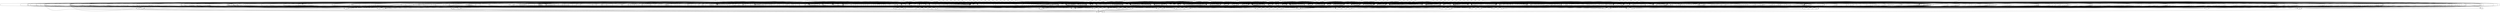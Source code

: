 // DAG automatically generated by daggen at Wed Apr 12 12:22:33 2017
// ./daggen --dot -n 200 --jump=3 --fat=0.8 --regularity=0.4 --density=0.8 
digraph G {
  1 [size="7679026220", alpha="0.10"]
  1 -> 78 [size ="134217728"]
  1 -> 81 [size ="134217728"]
  1 -> 85 [size ="134217728"]
  1 -> 87 [size ="134217728"]
  1 -> 88 [size ="134217728"]
  1 -> 91 [size ="134217728"]
  1 -> 93 [size ="134217728"]
  1 -> 96 [size ="134217728"]
  1 -> 97 [size ="134217728"]
  1 -> 100 [size ="134217728"]
  1 -> 106 [size ="134217728"]
  1 -> 109 [size ="134217728"]
  1 -> 110 [size ="134217728"]
  1 -> 111 [size ="134217728"]
  1 -> 112 [size ="134217728"]
  1 -> 113 [size ="134217728"]
  1 -> 115 [size ="134217728"]
  1 -> 119 [size ="134217728"]
  1 -> 121 [size ="134217728"]
  1 -> 124 [size ="134217728"]
  1 -> 125 [size ="134217728"]
  1 -> 126 [size ="134217728"]
  1 -> 128 [size ="134217728"]
  1 -> 129 [size ="134217728"]
  1 -> 134 [size ="134217728"]
  1 -> 136 [size ="134217728"]
  1 -> 138 [size ="134217728"]
  1 -> 142 [size ="134217728"]
  1 -> 161 [size ="134217728"]
  1 -> 163 [size ="134217728"]
  1 -> 169 [size ="134217728"]
  1 -> 170 [size ="134217728"]
  1 -> 186 [size ="134217728"]
  1 -> 187 [size ="134217728"]
  2 [size="231928233984", alpha="0.04"]
  2 -> 72 [size ="301989888"]
  2 -> 75 [size ="301989888"]
  2 -> 78 [size ="301989888"]
  2 -> 85 [size ="301989888"]
  2 -> 87 [size ="301989888"]
  2 -> 91 [size ="301989888"]
  2 -> 92 [size ="301989888"]
  2 -> 95 [size ="301989888"]
  2 -> 97 [size ="301989888"]
  2 -> 98 [size ="301989888"]
  2 -> 100 [size ="301989888"]
  2 -> 101 [size ="301989888"]
  2 -> 102 [size ="301989888"]
  2 -> 107 [size ="301989888"]
  2 -> 109 [size ="301989888"]
  2 -> 110 [size ="301989888"]
  2 -> 113 [size ="301989888"]
  2 -> 121 [size ="301989888"]
  2 -> 121 [size ="301989888"]
  2 -> 125 [size ="301989888"]
  2 -> 128 [size ="301989888"]
  2 -> 134 [size ="301989888"]
  2 -> 137 [size ="301989888"]
  2 -> 138 [size ="301989888"]
  2 -> 140 [size ="301989888"]
  2 -> 141 [size ="301989888"]
  2 -> 142 [size ="301989888"]
  2 -> 147 [size ="301989888"]
  2 -> 150 [size ="301989888"]
  2 -> 151 [size ="301989888"]
  2 -> 159 [size ="301989888"]
  2 -> 161 [size ="301989888"]
  2 -> 163 [size ="301989888"]
  2 -> 169 [size ="301989888"]
  2 -> 170 [size ="301989888"]
  2 -> 177 [size ="301989888"]
  2 -> 184 [size ="301989888"]
  2 -> 188 [size ="301989888"]
  2 -> 200 [size ="301989888"]
  3 [size="782757789696", alpha="0.02"]
  3 -> 72 [size ="679477248"]
  3 -> 75 [size ="679477248"]
  3 -> 80 [size ="679477248"]
  3 -> 81 [size ="679477248"]
  3 -> 82 [size ="679477248"]
  3 -> 83 [size ="679477248"]
  3 -> 85 [size ="679477248"]
  3 -> 87 [size ="679477248"]
  3 -> 91 [size ="679477248"]
  3 -> 95 [size ="679477248"]
  3 -> 96 [size ="679477248"]
  3 -> 97 [size ="679477248"]
  3 -> 100 [size ="679477248"]
  3 -> 113 [size ="679477248"]
  3 -> 115 [size ="679477248"]
  3 -> 123 [size ="679477248"]
  3 -> 124 [size ="679477248"]
  3 -> 127 [size ="679477248"]
  3 -> 128 [size ="679477248"]
  3 -> 131 [size ="679477248"]
  3 -> 139 [size ="679477248"]
  3 -> 141 [size ="679477248"]
  3 -> 142 [size ="679477248"]
  3 -> 148 [size ="679477248"]
  3 -> 151 [size ="679477248"]
  3 -> 155 [size ="679477248"]
  3 -> 157 [size ="679477248"]
  3 -> 169 [size ="679477248"]
  3 -> 170 [size ="679477248"]
  3 -> 175 [size ="679477248"]
  3 -> 181 [size ="679477248"]
  3 -> 196 [size ="679477248"]
  4 [size="71098647500", alpha="0.12"]
  4 -> 73 [size ="209715200"]
  4 -> 81 [size ="209715200"]
  4 -> 82 [size ="209715200"]
  4 -> 85 [size ="209715200"]
  4 -> 86 [size ="209715200"]
  4 -> 87 [size ="209715200"]
  4 -> 88 [size ="209715200"]
  4 -> 91 [size ="209715200"]
  4 -> 91 [size ="209715200"]
  4 -> 95 [size ="209715200"]
  4 -> 96 [size ="209715200"]
  4 -> 97 [size ="209715200"]
  4 -> 98 [size ="209715200"]
  4 -> 100 [size ="209715200"]
  4 -> 102 [size ="209715200"]
  4 -> 104 [size ="209715200"]
  4 -> 115 [size ="209715200"]
  4 -> 117 [size ="209715200"]
  4 -> 122 [size ="209715200"]
  4 -> 125 [size ="209715200"]
  4 -> 128 [size ="209715200"]
  4 -> 131 [size ="209715200"]
  4 -> 133 [size ="209715200"]
  4 -> 136 [size ="209715200"]
  4 -> 141 [size ="209715200"]
  4 -> 143 [size ="209715200"]
  4 -> 144 [size ="209715200"]
  4 -> 151 [size ="209715200"]
  4 -> 152 [size ="209715200"]
  4 -> 156 [size ="209715200"]
  4 -> 159 [size ="209715200"]
  4 -> 163 [size ="209715200"]
  4 -> 170 [size ="209715200"]
  4 -> 173 [size ="209715200"]
  4 -> 177 [size ="209715200"]
  4 -> 180 [size ="209715200"]
  4 -> 189 [size ="209715200"]
  4 -> 190 [size ="209715200"]
  4 -> 198 [size ="209715200"]
  5 [size="134217728000", alpha="0.05"]
  5 -> 73 [size ="209715200"]
  5 -> 80 [size ="209715200"]
  5 -> 81 [size ="209715200"]
  5 -> 82 [size ="209715200"]
  5 -> 84 [size ="209715200"]
  5 -> 85 [size ="209715200"]
  5 -> 88 [size ="209715200"]
  5 -> 91 [size ="209715200"]
  5 -> 93 [size ="209715200"]
  5 -> 94 [size ="209715200"]
  5 -> 95 [size ="209715200"]
  5 -> 96 [size ="209715200"]
  5 -> 97 [size ="209715200"]
  5 -> 98 [size ="209715200"]
  5 -> 99 [size ="209715200"]
  5 -> 100 [size ="209715200"]
  5 -> 101 [size ="209715200"]
  5 -> 102 [size ="209715200"]
  5 -> 103 [size ="209715200"]
  5 -> 104 [size ="209715200"]
  5 -> 105 [size ="209715200"]
  5 -> 106 [size ="209715200"]
  5 -> 107 [size ="209715200"]
  5 -> 119 [size ="209715200"]
  5 -> 120 [size ="209715200"]
  5 -> 122 [size ="209715200"]
  5 -> 128 [size ="209715200"]
  5 -> 129 [size ="209715200"]
  5 -> 131 [size ="209715200"]
  5 -> 133 [size ="209715200"]
  5 -> 136 [size ="209715200"]
  5 -> 142 [size ="209715200"]
  5 -> 159 [size ="209715200"]
  5 -> 164 [size ="209715200"]
  5 -> 166 [size ="209715200"]
  5 -> 175 [size ="209715200"]
  5 -> 180 [size ="209715200"]
  5 -> 192 [size ="209715200"]
  5 -> 196 [size ="209715200"]
  6 [size="532267020", alpha="0.05"]
  6 -> 75 [size ="33554432"]
  6 -> 80 [size ="33554432"]
  6 -> 81 [size ="33554432"]
  6 -> 82 [size ="33554432"]
  6 -> 84 [size ="33554432"]
  6 -> 85 [size ="33554432"]
  6 -> 87 [size ="33554432"]
  6 -> 91 [size ="33554432"]
  6 -> 92 [size ="33554432"]
  6 -> 93 [size ="33554432"]
  6 -> 96 [size ="33554432"]
  6 -> 96 [size ="33554432"]
  6 -> 97 [size ="33554432"]
  6 -> 98 [size ="33554432"]
  6 -> 100 [size ="33554432"]
  6 -> 100 [size ="33554432"]
  6 -> 101 [size ="33554432"]
  6 -> 103 [size ="33554432"]
  6 -> 107 [size ="33554432"]
  6 -> 111 [size ="33554432"]
  6 -> 115 [size ="33554432"]
  6 -> 117 [size ="33554432"]
  6 -> 120 [size ="33554432"]
  6 -> 121 [size ="33554432"]
  6 -> 124 [size ="33554432"]
  6 -> 125 [size ="33554432"]
  6 -> 128 [size ="33554432"]
  6 -> 131 [size ="33554432"]
  6 -> 133 [size ="33554432"]
  6 -> 133 [size ="33554432"]
  6 -> 135 [size ="33554432"]
  6 -> 136 [size ="33554432"]
  6 -> 138 [size ="33554432"]
  6 -> 141 [size ="33554432"]
  6 -> 151 [size ="33554432"]
  6 -> 154 [size ="33554432"]
  6 -> 155 [size ="33554432"]
  6 -> 158 [size ="33554432"]
  6 -> 159 [size ="33554432"]
  6 -> 166 [size ="33554432"]
  6 -> 167 [size ="33554432"]
  6 -> 170 [size ="33554432"]
  6 -> 171 [size ="33554432"]
  6 -> 177 [size ="33554432"]
  6 -> 187 [size ="33554432"]
  6 -> 189 [size ="33554432"]
  6 -> 192 [size ="33554432"]
  6 -> 193 [size ="33554432"]
  7 [size="692064209721", alpha="0.11"]
  7 -> 72 [size ="679477248"]
  7 -> 75 [size ="679477248"]
  7 -> 80 [size ="679477248"]
  7 -> 85 [size ="679477248"]
  7 -> 86 [size ="679477248"]
  7 -> 87 [size ="679477248"]
  7 -> 88 [size ="679477248"]
  7 -> 91 [size ="679477248"]
  7 -> 93 [size ="679477248"]
  7 -> 96 [size ="679477248"]
  7 -> 96 [size ="679477248"]
  7 -> 97 [size ="679477248"]
  7 -> 97 [size ="679477248"]
  7 -> 98 [size ="679477248"]
  7 -> 102 [size ="679477248"]
  7 -> 103 [size ="679477248"]
  7 -> 107 [size ="679477248"]
  7 -> 111 [size ="679477248"]
  7 -> 114 [size ="679477248"]
  7 -> 118 [size ="679477248"]
  7 -> 119 [size ="679477248"]
  7 -> 121 [size ="679477248"]
  7 -> 122 [size ="679477248"]
  7 -> 126 [size ="679477248"]
  7 -> 128 [size ="679477248"]
  7 -> 129 [size ="679477248"]
  7 -> 132 [size ="679477248"]
  7 -> 144 [size ="679477248"]
  7 -> 153 [size ="679477248"]
  7 -> 158 [size ="679477248"]
  7 -> 160 [size ="679477248"]
  7 -> 177 [size ="679477248"]
  7 -> 180 [size ="679477248"]
  7 -> 182 [size ="679477248"]
  7 -> 192 [size ="679477248"]
  7 -> 193 [size ="679477248"]
  8 [size="231928233984", alpha="0.16"]
  8 -> 72 [size ="301989888"]
  8 -> 87 [size ="301989888"]
  8 -> 91 [size ="301989888"]
  8 -> 92 [size ="301989888"]
  8 -> 95 [size ="301989888"]
  8 -> 97 [size ="301989888"]
  8 -> 98 [size ="301989888"]
  8 -> 100 [size ="301989888"]
  8 -> 101 [size ="301989888"]
  8 -> 103 [size ="301989888"]
  8 -> 106 [size ="301989888"]
  8 -> 107 [size ="301989888"]
  8 -> 111 [size ="301989888"]
  8 -> 115 [size ="301989888"]
  8 -> 116 [size ="301989888"]
  8 -> 117 [size ="301989888"]
  8 -> 118 [size ="301989888"]
  8 -> 119 [size ="301989888"]
  8 -> 121 [size ="301989888"]
  8 -> 126 [size ="301989888"]
  8 -> 128 [size ="301989888"]
  8 -> 131 [size ="301989888"]
  8 -> 138 [size ="301989888"]
  8 -> 140 [size ="301989888"]
  8 -> 141 [size ="301989888"]
  8 -> 155 [size ="301989888"]
  8 -> 158 [size ="301989888"]
  8 -> 160 [size ="301989888"]
  8 -> 163 [size ="301989888"]
  8 -> 173 [size ="301989888"]
  8 -> 177 [size ="301989888"]
  8 -> 177 [size ="301989888"]
  8 -> 180 [size ="301989888"]
  8 -> 182 [size ="301989888"]
  8 -> 183 [size ="301989888"]
  8 -> 186 [size ="301989888"]
  8 -> 192 [size ="301989888"]
  8 -> 193 [size ="301989888"]
  8 -> 195 [size ="301989888"]
  9 [size="231928233984", alpha="0.02"]
  9 -> 73 [size ="301989888"]
  9 -> 78 [size ="301989888"]
  9 -> 81 [size ="301989888"]
  9 -> 85 [size ="301989888"]
  9 -> 91 [size ="301989888"]
  9 -> 98 [size ="301989888"]
  9 -> 98 [size ="301989888"]
  9 -> 101 [size ="301989888"]
  9 -> 101 [size ="301989888"]
  9 -> 103 [size ="301989888"]
  9 -> 115 [size ="301989888"]
  9 -> 117 [size ="301989888"]
  9 -> 119 [size ="301989888"]
  9 -> 121 [size ="301989888"]
  9 -> 125 [size ="301989888"]
  9 -> 126 [size ="301989888"]
  9 -> 140 [size ="301989888"]
  9 -> 141 [size ="301989888"]
  9 -> 148 [size ="301989888"]
  9 -> 163 [size ="301989888"]
  9 -> 168 [size ="301989888"]
  9 -> 171 [size ="301989888"]
  9 -> 175 [size ="301989888"]
  9 -> 180 [size ="301989888"]
  9 -> 183 [size ="301989888"]
  9 -> 188 [size ="301989888"]
  9 -> 192 [size ="301989888"]
  9 -> 193 [size ="301989888"]
  9 -> 198 [size ="301989888"]
  10 [size="83283679721", alpha="0.05"]
  10 -> 72 [size ="301989888"]
  10 -> 75 [size ="301989888"]
  10 -> 77 [size ="301989888"]
  10 -> 80 [size ="301989888"]
  10 -> 82 [size ="301989888"]
  10 -> 85 [size ="301989888"]
  10 -> 89 [size ="301989888"]
  10 -> 93 [size ="301989888"]
  10 -> 96 [size ="301989888"]
  10 -> 98 [size ="301989888"]
  10 -> 101 [size ="301989888"]
  10 -> 102 [size ="301989888"]
  10 -> 103 [size ="301989888"]
  10 -> 104 [size ="301989888"]
  10 -> 106 [size ="301989888"]
  10 -> 109 [size ="301989888"]
  10 -> 110 [size ="301989888"]
  10 -> 111 [size ="301989888"]
  10 -> 113 [size ="301989888"]
  10 -> 115 [size ="301989888"]
  10 -> 116 [size ="301989888"]
  10 -> 118 [size ="301989888"]
  10 -> 119 [size ="301989888"]
  10 -> 121 [size ="301989888"]
  10 -> 125 [size ="301989888"]
  10 -> 126 [size ="301989888"]
  10 -> 133 [size ="301989888"]
  10 -> 134 [size ="301989888"]
  10 -> 135 [size ="301989888"]
  10 -> 136 [size ="301989888"]
  10 -> 138 [size ="301989888"]
  10 -> 141 [size ="301989888"]
  10 -> 144 [size ="301989888"]
  10 -> 153 [size ="301989888"]
  10 -> 155 [size ="301989888"]
  10 -> 158 [size ="301989888"]
  10 -> 161 [size ="301989888"]
  10 -> 164 [size ="301989888"]
  10 -> 171 [size ="301989888"]
  10 -> 175 [size ="301989888"]
  10 -> 180 [size ="301989888"]
  10 -> 192 [size ="301989888"]
  10 -> 200 [size ="301989888"]
  11 [size="14101002990", alpha="0.02"]
  11 -> 72 [size ="536870912"]
  11 -> 73 [size ="536870912"]
  11 -> 78 [size ="536870912"]
  11 -> 80 [size ="536870912"]
  11 -> 84 [size ="536870912"]
  11 -> 85 [size ="536870912"]
  11 -> 86 [size ="536870912"]
  11 -> 87 [size ="536870912"]
  11 -> 88 [size ="536870912"]
  11 -> 90 [size ="536870912"]
  11 -> 93 [size ="536870912"]
  11 -> 97 [size ="536870912"]
  11 -> 98 [size ="536870912"]
  11 -> 100 [size ="536870912"]
  11 -> 102 [size ="536870912"]
  11 -> 103 [size ="536870912"]
  11 -> 105 [size ="536870912"]
  11 -> 106 [size ="536870912"]
  11 -> 108 [size ="536870912"]
  11 -> 112 [size ="536870912"]
  11 -> 116 [size ="536870912"]
  11 -> 117 [size ="536870912"]
  11 -> 119 [size ="536870912"]
  11 -> 122 [size ="536870912"]
  11 -> 125 [size ="536870912"]
  11 -> 126 [size ="536870912"]
  11 -> 131 [size ="536870912"]
  11 -> 137 [size ="536870912"]
  11 -> 138 [size ="536870912"]
  11 -> 143 [size ="536870912"]
  11 -> 145 [size ="536870912"]
  11 -> 147 [size ="536870912"]
  11 -> 148 [size ="536870912"]
  11 -> 153 [size ="536870912"]
  11 -> 154 [size ="536870912"]
  11 -> 155 [size ="536870912"]
  11 -> 157 [size ="536870912"]
  11 -> 159 [size ="536870912"]
  11 -> 163 [size ="536870912"]
  11 -> 166 [size ="536870912"]
  11 -> 167 [size ="536870912"]
  11 -> 171 [size ="536870912"]
  11 -> 177 [size ="536870912"]
  11 -> 178 [size ="536870912"]
  11 -> 180 [size ="536870912"]
  11 -> 182 [size ="536870912"]
  11 -> 186 [size ="536870912"]
  11 -> 192 [size ="536870912"]
  12 [size="105542604302", alpha="0.16"]
  12 -> 73 [size ="209715200"]
  12 -> 73 [size ="209715200"]
  12 -> 82 [size ="209715200"]
  12 -> 85 [size ="209715200"]
  12 -> 87 [size ="209715200"]
  12 -> 88 [size ="209715200"]
  12 -> 93 [size ="209715200"]
  12 -> 95 [size ="209715200"]
  12 -> 96 [size ="209715200"]
  12 -> 97 [size ="209715200"]
  12 -> 100 [size ="209715200"]
  12 -> 103 [size ="209715200"]
  12 -> 106 [size ="209715200"]
  12 -> 109 [size ="209715200"]
  12 -> 112 [size ="209715200"]
  12 -> 113 [size ="209715200"]
  12 -> 115 [size ="209715200"]
  12 -> 116 [size ="209715200"]
  12 -> 119 [size ="209715200"]
  12 -> 121 [size ="209715200"]
  12 -> 122 [size ="209715200"]
  12 -> 125 [size ="209715200"]
  12 -> 126 [size ="209715200"]
  12 -> 132 [size ="209715200"]
  12 -> 138 [size ="209715200"]
  12 -> 140 [size ="209715200"]
  12 -> 141 [size ="209715200"]
  12 -> 148 [size ="209715200"]
  12 -> 150 [size ="209715200"]
  12 -> 154 [size ="209715200"]
  12 -> 155 [size ="209715200"]
  12 -> 158 [size ="209715200"]
  12 -> 163 [size ="209715200"]
  12 -> 164 [size ="209715200"]
  12 -> 166 [size ="209715200"]
  12 -> 167 [size ="209715200"]
  12 -> 169 [size ="209715200"]
  12 -> 178 [size ="209715200"]
  12 -> 180 [size ="209715200"]
  12 -> 182 [size ="209715200"]
  12 -> 186 [size ="209715200"]
  12 -> 189 [size ="209715200"]
  12 -> 190 [size ="209715200"]
  12 -> 192 [size ="209715200"]
  12 -> 195 [size ="209715200"]
  13 [size="368293445632", alpha="0.13"]
  13 -> 78 [size ="411041792"]
  13 -> 79 [size ="411041792"]
  13 -> 80 [size ="411041792"]
  13 -> 85 [size ="411041792"]
  13 -> 86 [size ="411041792"]
  13 -> 93 [size ="411041792"]
  13 -> 93 [size ="411041792"]
  13 -> 95 [size ="411041792"]
  13 -> 96 [size ="411041792"]
  13 -> 98 [size ="411041792"]
  13 -> 100 [size ="411041792"]
  13 -> 101 [size ="411041792"]
  13 -> 102 [size ="411041792"]
  13 -> 103 [size ="411041792"]
  13 -> 104 [size ="411041792"]
  13 -> 106 [size ="411041792"]
  13 -> 108 [size ="411041792"]
  13 -> 109 [size ="411041792"]
  13 -> 111 [size ="411041792"]
  13 -> 112 [size ="411041792"]
  13 -> 113 [size ="411041792"]
  13 -> 118 [size ="411041792"]
  13 -> 119 [size ="411041792"]
  13 -> 124 [size ="411041792"]
  13 -> 125 [size ="411041792"]
  13 -> 126 [size ="411041792"]
  13 -> 128 [size ="411041792"]
  13 -> 129 [size ="411041792"]
  13 -> 138 [size ="411041792"]
  13 -> 140 [size ="411041792"]
  13 -> 142 [size ="411041792"]
  13 -> 144 [size ="411041792"]
  13 -> 145 [size ="411041792"]
  13 -> 148 [size ="411041792"]
  13 -> 161 [size ="411041792"]
  13 -> 163 [size ="411041792"]
  13 -> 164 [size ="411041792"]
  13 -> 166 [size ="411041792"]
  13 -> 167 [size ="411041792"]
  13 -> 171 [size ="411041792"]
  13 -> 173 [size ="411041792"]
  13 -> 177 [size ="411041792"]
  13 -> 187 [size ="411041792"]
  13 -> 193 [size ="411041792"]
  13 -> 195 [size ="411041792"]
  14 [size="317000163245", alpha="0.06"]
  14 -> 72 [size ="209715200"]
  14 -> 73 [size ="209715200"]
  14 -> 75 [size ="209715200"]
  14 -> 78 [size ="209715200"]
  14 -> 82 [size ="209715200"]
  14 -> 85 [size ="209715200"]
  14 -> 86 [size ="209715200"]
  14 -> 87 [size ="209715200"]
  14 -> 93 [size ="209715200"]
  14 -> 95 [size ="209715200"]
  14 -> 96 [size ="209715200"]
  14 -> 101 [size ="209715200"]
  14 -> 103 [size ="209715200"]
  14 -> 108 [size ="209715200"]
  14 -> 112 [size ="209715200"]
  14 -> 113 [size ="209715200"]
  14 -> 115 [size ="209715200"]
  14 -> 116 [size ="209715200"]
  14 -> 118 [size ="209715200"]
  14 -> 125 [size ="209715200"]
  14 -> 126 [size ="209715200"]
  14 -> 128 [size ="209715200"]
  14 -> 129 [size ="209715200"]
  14 -> 131 [size ="209715200"]
  14 -> 133 [size ="209715200"]
  14 -> 136 [size ="209715200"]
  14 -> 138 [size ="209715200"]
  14 -> 140 [size ="209715200"]
  14 -> 148 [size ="209715200"]
  14 -> 156 [size ="209715200"]
  14 -> 158 [size ="209715200"]
  14 -> 159 [size ="209715200"]
  14 -> 163 [size ="209715200"]
  14 -> 166 [size ="209715200"]
  14 -> 167 [size ="209715200"]
  14 -> 170 [size ="209715200"]
  14 -> 171 [size ="209715200"]
  14 -> 176 [size ="209715200"]
  14 -> 181 [size ="209715200"]
  14 -> 186 [size ="209715200"]
  14 -> 192 [size ="209715200"]
  14 -> 193 [size ="209715200"]
  14 -> 195 [size ="209715200"]
  14 -> 196 [size ="209715200"]
  15 [size="7445482288", alpha="0.01"]
  15 -> 73 [size ="301989888"]
  15 -> 78 [size ="301989888"]
  15 -> 81 [size ="301989888"]
  15 -> 83 [size ="301989888"]
  15 -> 85 [size ="301989888"]
  15 -> 85 [size ="301989888"]
  15 -> 88 [size ="301989888"]
  15 -> 96 [size ="301989888"]
  15 -> 97 [size ="301989888"]
  15 -> 100 [size ="301989888"]
  15 -> 101 [size ="301989888"]
  15 -> 103 [size ="301989888"]
  15 -> 103 [size ="301989888"]
  15 -> 105 [size ="301989888"]
  15 -> 108 [size ="301989888"]
  15 -> 109 [size ="301989888"]
  15 -> 110 [size ="301989888"]
  15 -> 111 [size ="301989888"]
  15 -> 113 [size ="301989888"]
  15 -> 115 [size ="301989888"]
  15 -> 116 [size ="301989888"]
  15 -> 117 [size ="301989888"]
  15 -> 118 [size ="301989888"]
  15 -> 124 [size ="301989888"]
  15 -> 126 [size ="301989888"]
  15 -> 128 [size ="301989888"]
  15 -> 129 [size ="301989888"]
  15 -> 131 [size ="301989888"]
  15 -> 133 [size ="301989888"]
  15 -> 138 [size ="301989888"]
  15 -> 143 [size ="301989888"]
  15 -> 148 [size ="301989888"]
  15 -> 150 [size ="301989888"]
  15 -> 158 [size ="301989888"]
  15 -> 161 [size ="301989888"]
  15 -> 166 [size ="301989888"]
  15 -> 168 [size ="301989888"]
  15 -> 175 [size ="301989888"]
  15 -> 177 [size ="301989888"]
  15 -> 193 [size ="301989888"]
  16 [size="1186310865365", alpha="0.10"]
  16 -> 78 [size ="838860800"]
  16 -> 91 [size ="838860800"]
  16 -> 95 [size ="838860800"]
  16 -> 96 [size ="838860800"]
  16 -> 100 [size ="838860800"]
  16 -> 102 [size ="838860800"]
  16 -> 103 [size ="838860800"]
  16 -> 107 [size ="838860800"]
  16 -> 108 [size ="838860800"]
  16 -> 109 [size ="838860800"]
  16 -> 110 [size ="838860800"]
  16 -> 111 [size ="838860800"]
  16 -> 112 [size ="838860800"]
  16 -> 115 [size ="838860800"]
  16 -> 117 [size ="838860800"]
  16 -> 118 [size ="838860800"]
  16 -> 123 [size ="838860800"]
  16 -> 126 [size ="838860800"]
  16 -> 128 [size ="838860800"]
  16 -> 129 [size ="838860800"]
  16 -> 131 [size ="838860800"]
  16 -> 133 [size ="838860800"]
  16 -> 134 [size ="838860800"]
  16 -> 136 [size ="838860800"]
  16 -> 138 [size ="838860800"]
  16 -> 144 [size ="838860800"]
  16 -> 150 [size ="838860800"]
  16 -> 151 [size ="838860800"]
  16 -> 153 [size ="838860800"]
  16 -> 155 [size ="838860800"]
  16 -> 163 [size ="838860800"]
  16 -> 166 [size ="838860800"]
  16 -> 170 [size ="838860800"]
  16 -> 177 [size ="838860800"]
  16 -> 179 [size ="838860800"]
  16 -> 186 [size ="838860800"]
  16 -> 187 [size ="838860800"]
  17 [size="24709792653", alpha="0.12"]
  17 -> 78 [size ="75497472"]
  17 -> 80 [size ="75497472"]
  17 -> 81 [size ="75497472"]
  17 -> 83 [size ="75497472"]
  17 -> 88 [size ="75497472"]
  17 -> 91 [size ="75497472"]
  17 -> 96 [size ="75497472"]
  17 -> 97 [size ="75497472"]
  17 -> 100 [size ="75497472"]
  17 -> 102 [size ="75497472"]
  17 -> 103 [size ="75497472"]
  17 -> 106 [size ="75497472"]
  17 -> 109 [size ="75497472"]
  17 -> 111 [size ="75497472"]
  17 -> 115 [size ="75497472"]
  17 -> 117 [size ="75497472"]
  17 -> 118 [size ="75497472"]
  17 -> 124 [size ="75497472"]
  17 -> 126 [size ="75497472"]
  17 -> 128 [size ="75497472"]
  17 -> 131 [size ="75497472"]
  17 -> 132 [size ="75497472"]
  17 -> 133 [size ="75497472"]
  17 -> 138 [size ="75497472"]
  17 -> 145 [size ="75497472"]
  17 -> 146 [size ="75497472"]
  17 -> 150 [size ="75497472"]
  17 -> 154 [size ="75497472"]
  17 -> 155 [size ="75497472"]
  17 -> 159 [size ="75497472"]
  17 -> 161 [size ="75497472"]
  17 -> 163 [size ="75497472"]
  17 -> 165 [size ="75497472"]
  17 -> 166 [size ="75497472"]
  17 -> 175 [size ="75497472"]
  17 -> 181 [size ="75497472"]
  17 -> 182 [size ="75497472"]
  17 -> 195 [size ="75497472"]
  17 -> 196 [size ="75497472"]
  18 [size="98741347695", alpha="0.18"]
  18 -> 74 [size ="75497472"]
  18 -> 75 [size ="75497472"]
  18 -> 78 [size ="75497472"]
  18 -> 80 [size ="75497472"]
  18 -> 83 [size ="75497472"]
  18 -> 84 [size ="75497472"]
  18 -> 85 [size ="75497472"]
  18 -> 87 [size ="75497472"]
  18 -> 88 [size ="75497472"]
  18 -> 91 [size ="75497472"]
  18 -> 92 [size ="75497472"]
  18 -> 93 [size ="75497472"]
  18 -> 95 [size ="75497472"]
  18 -> 96 [size ="75497472"]
  18 -> 97 [size ="75497472"]
  18 -> 98 [size ="75497472"]
  18 -> 100 [size ="75497472"]
  18 -> 101 [size ="75497472"]
  18 -> 103 [size ="75497472"]
  18 -> 106 [size ="75497472"]
  18 -> 107 [size ="75497472"]
  18 -> 108 [size ="75497472"]
  18 -> 111 [size ="75497472"]
  18 -> 113 [size ="75497472"]
  18 -> 115 [size ="75497472"]
  18 -> 117 [size ="75497472"]
  18 -> 119 [size ="75497472"]
  18 -> 124 [size ="75497472"]
  18 -> 126 [size ="75497472"]
  18 -> 131 [size ="75497472"]
  18 -> 134 [size ="75497472"]
  18 -> 135 [size ="75497472"]
  18 -> 137 [size ="75497472"]
  18 -> 150 [size ="75497472"]
  18 -> 153 [size ="75497472"]
  18 -> 163 [size ="75497472"]
  18 -> 164 [size ="75497472"]
  18 -> 172 [size ="75497472"]
  18 -> 173 [size ="75497472"]
  18 -> 177 [size ="75497472"]
  18 -> 178 [size ="75497472"]
  18 -> 186 [size ="75497472"]
  18 -> 189 [size ="75497472"]
  18 -> 190 [size ="75497472"]
  18 -> 192 [size ="75497472"]
  19 [size="35311086501", alpha="0.12"]
  19 -> 75 [size ="75497472"]
  19 -> 78 [size ="75497472"]
  19 -> 80 [size ="75497472"]
  19 -> 84 [size ="75497472"]
  19 -> 87 [size ="75497472"]
  19 -> 88 [size ="75497472"]
  19 -> 91 [size ="75497472"]
  19 -> 95 [size ="75497472"]
  19 -> 96 [size ="75497472"]
  19 -> 97 [size ="75497472"]
  19 -> 98 [size ="75497472"]
  19 -> 106 [size ="75497472"]
  19 -> 107 [size ="75497472"]
  19 -> 112 [size ="75497472"]
  19 -> 113 [size ="75497472"]
  19 -> 117 [size ="75497472"]
  19 -> 118 [size ="75497472"]
  19 -> 119 [size ="75497472"]
  19 -> 121 [size ="75497472"]
  19 -> 122 [size ="75497472"]
  19 -> 124 [size ="75497472"]
  19 -> 126 [size ="75497472"]
  19 -> 131 [size ="75497472"]
  19 -> 136 [size ="75497472"]
  19 -> 138 [size ="75497472"]
  19 -> 150 [size ="75497472"]
  19 -> 156 [size ="75497472"]
  19 -> 159 [size ="75497472"]
  19 -> 161 [size ="75497472"]
  19 -> 164 [size ="75497472"]
  19 -> 169 [size ="75497472"]
  19 -> 176 [size ="75497472"]
  19 -> 177 [size ="75497472"]
  19 -> 179 [size ="75497472"]
  19 -> 186 [size ="75497472"]
  19 -> 188 [size ="75497472"]
  19 -> 192 [size ="75497472"]
  19 -> 193 [size ="75497472"]
  19 -> 195 [size ="75497472"]
  19 -> 198 [size ="75497472"]
  20 [size="238658666137", alpha="0.01"]
  20 -> 73 [size ="209715200"]
  20 -> 78 [size ="209715200"]
  20 -> 80 [size ="209715200"]
  20 -> 81 [size ="209715200"]
  20 -> 83 [size ="209715200"]
  20 -> 84 [size ="209715200"]
  20 -> 88 [size ="209715200"]
  20 -> 91 [size ="209715200"]
  20 -> 95 [size ="209715200"]
  20 -> 99 [size ="209715200"]
  20 -> 100 [size ="209715200"]
  20 -> 104 [size ="209715200"]
  20 -> 106 [size ="209715200"]
  20 -> 107 [size ="209715200"]
  20 -> 109 [size ="209715200"]
  20 -> 112 [size ="209715200"]
  20 -> 113 [size ="209715200"]
  20 -> 116 [size ="209715200"]
  20 -> 117 [size ="209715200"]
  20 -> 118 [size ="209715200"]
  20 -> 122 [size ="209715200"]
  20 -> 126 [size ="209715200"]
  20 -> 128 [size ="209715200"]
  20 -> 131 [size ="209715200"]
  20 -> 137 [size ="209715200"]
  20 -> 141 [size ="209715200"]
  20 -> 144 [size ="209715200"]
  20 -> 145 [size ="209715200"]
  20 -> 150 [size ="209715200"]
  20 -> 155 [size ="209715200"]
  20 -> 161 [size ="209715200"]
  20 -> 163 [size ="209715200"]
  20 -> 169 [size ="209715200"]
  20 -> 170 [size ="209715200"]
  20 -> 173 [size ="209715200"]
  20 -> 181 [size ="209715200"]
  20 -> 182 [size ="209715200"]
  20 -> 186 [size ="209715200"]
  21 [size="27404354934", alpha="0.08"]
  21 -> 73 [size ="838860800"]
  21 -> 75 [size ="838860800"]
  21 -> 78 [size ="838860800"]
  21 -> 81 [size ="838860800"]
  21 -> 84 [size ="838860800"]
  21 -> 86 [size ="838860800"]
  21 -> 87 [size ="838860800"]
  21 -> 88 [size ="838860800"]
  21 -> 91 [size ="838860800"]
  21 -> 93 [size ="838860800"]
  21 -> 95 [size ="838860800"]
  21 -> 98 [size ="838860800"]
  21 -> 99 [size ="838860800"]
  21 -> 100 [size ="838860800"]
  21 -> 103 [size ="838860800"]
  21 -> 106 [size ="838860800"]
  21 -> 109 [size ="838860800"]
  21 -> 111 [size ="838860800"]
  21 -> 114 [size ="838860800"]
  21 -> 115 [size ="838860800"]
  21 -> 117 [size ="838860800"]
  21 -> 118 [size ="838860800"]
  21 -> 119 [size ="838860800"]
  21 -> 122 [size ="838860800"]
  21 -> 125 [size ="838860800"]
  21 -> 126 [size ="838860800"]
  21 -> 128 [size ="838860800"]
  21 -> 129 [size ="838860800"]
  21 -> 131 [size ="838860800"]
  21 -> 133 [size ="838860800"]
  21 -> 134 [size ="838860800"]
  21 -> 137 [size ="838860800"]
  21 -> 138 [size ="838860800"]
  21 -> 140 [size ="838860800"]
  21 -> 141 [size ="838860800"]
  21 -> 144 [size ="838860800"]
  21 -> 145 [size ="838860800"]
  21 -> 150 [size ="838860800"]
  21 -> 155 [size ="838860800"]
  21 -> 159 [size ="838860800"]
  21 -> 160 [size ="838860800"]
  21 -> 161 [size ="838860800"]
  21 -> 166 [size ="838860800"]
  21 -> 170 [size ="838860800"]
  21 -> 171 [size ="838860800"]
  21 -> 176 [size ="838860800"]
  21 -> 182 [size ="838860800"]
  21 -> 186 [size ="838860800"]
  21 -> 189 [size ="838860800"]
  21 -> 194 [size ="838860800"]
  22 [size="134217728000", alpha="0.18"]
  22 -> 78 [size ="209715200"]
  22 -> 80 [size ="209715200"]
  22 -> 81 [size ="209715200"]
  22 -> 83 [size ="209715200"]
  22 -> 86 [size ="209715200"]
  22 -> 90 [size ="209715200"]
  22 -> 91 [size ="209715200"]
  22 -> 93 [size ="209715200"]
  22 -> 102 [size ="209715200"]
  22 -> 104 [size ="209715200"]
  22 -> 106 [size ="209715200"]
  22 -> 107 [size ="209715200"]
  22 -> 109 [size ="209715200"]
  22 -> 110 [size ="209715200"]
  22 -> 115 [size ="209715200"]
  22 -> 117 [size ="209715200"]
  22 -> 122 [size ="209715200"]
  22 -> 125 [size ="209715200"]
  22 -> 126 [size ="209715200"]
  22 -> 128 [size ="209715200"]
  22 -> 137 [size ="209715200"]
  22 -> 140 [size ="209715200"]
  22 -> 144 [size ="209715200"]
  22 -> 148 [size ="209715200"]
  22 -> 150 [size ="209715200"]
  22 -> 151 [size ="209715200"]
  22 -> 155 [size ="209715200"]
  22 -> 156 [size ="209715200"]
  22 -> 164 [size ="209715200"]
  22 -> 165 [size ="209715200"]
  22 -> 166 [size ="209715200"]
  22 -> 173 [size ="209715200"]
  22 -> 186 [size ="209715200"]
  22 -> 188 [size ="209715200"]
  22 -> 192 [size ="209715200"]
  23 [size="1073741824000", alpha="0.18"]
  23 -> 78 [size ="838860800"]
  23 -> 79 [size ="838860800"]
  23 -> 80 [size ="838860800"]
  23 -> 83 [size ="838860800"]
  23 -> 85 [size ="838860800"]
  23 -> 86 [size ="838860800"]
  23 -> 87 [size ="838860800"]
  23 -> 91 [size ="838860800"]
  23 -> 93 [size ="838860800"]
  23 -> 100 [size ="838860800"]
  23 -> 106 [size ="838860800"]
  23 -> 112 [size ="838860800"]
  23 -> 113 [size ="838860800"]
  23 -> 115 [size ="838860800"]
  23 -> 115 [size ="838860800"]
  23 -> 117 [size ="838860800"]
  23 -> 118 [size ="838860800"]
  23 -> 122 [size ="838860800"]
  23 -> 125 [size ="838860800"]
  23 -> 126 [size ="838860800"]
  23 -> 128 [size ="838860800"]
  23 -> 129 [size ="838860800"]
  23 -> 132 [size ="838860800"]
  23 -> 137 [size ="838860800"]
  23 -> 140 [size ="838860800"]
  23 -> 144 [size ="838860800"]
  23 -> 150 [size ="838860800"]
  23 -> 155 [size ="838860800"]
  23 -> 158 [size ="838860800"]
  23 -> 164 [size ="838860800"]
  23 -> 166 [size ="838860800"]
  23 -> 171 [size ="838860800"]
  23 -> 173 [size ="838860800"]
  23 -> 176 [size ="838860800"]
  23 -> 178 [size ="838860800"]
  23 -> 179 [size ="838860800"]
  23 -> 182 [size ="838860800"]
  23 -> 187 [size ="838860800"]
  23 -> 188 [size ="838860800"]
  24 [size="134217728000", alpha="0.09"]
  24 -> 75 [size ="209715200"]
  24 -> 78 [size ="209715200"]
  24 -> 83 [size ="209715200"]
  24 -> 86 [size ="209715200"]
  24 -> 88 [size ="209715200"]
  24 -> 91 [size ="209715200"]
  24 -> 93 [size ="209715200"]
  24 -> 97 [size ="209715200"]
  24 -> 98 [size ="209715200"]
  24 -> 100 [size ="209715200"]
  24 -> 101 [size ="209715200"]
  24 -> 102 [size ="209715200"]
  24 -> 107 [size ="209715200"]
  24 -> 110 [size ="209715200"]
  24 -> 112 [size ="209715200"]
  24 -> 113 [size ="209715200"]
  24 -> 114 [size ="209715200"]
  24 -> 117 [size ="209715200"]
  24 -> 118 [size ="209715200"]
  24 -> 119 [size ="209715200"]
  24 -> 121 [size ="209715200"]
  24 -> 126 [size ="209715200"]
  24 -> 128 [size ="209715200"]
  24 -> 131 [size ="209715200"]
  24 -> 137 [size ="209715200"]
  24 -> 143 [size ="209715200"]
  24 -> 150 [size ="209715200"]
  24 -> 154 [size ="209715200"]
  24 -> 155 [size ="209715200"]
  24 -> 156 [size ="209715200"]
  24 -> 158 [size ="209715200"]
  24 -> 162 [size ="209715200"]
  24 -> 163 [size ="209715200"]
  24 -> 167 [size ="209715200"]
  24 -> 169 [size ="209715200"]
  24 -> 170 [size ="209715200"]
  24 -> 173 [size ="209715200"]
  24 -> 180 [size ="209715200"]
  24 -> 187 [size ="209715200"]
  24 -> 188 [size ="209715200"]
  24 -> 192 [size ="209715200"]
  25 [size="1073741824000", alpha="0.01"]
  25 -> 73 [size ="838860800"]
  25 -> 75 [size ="838860800"]
  25 -> 78 [size ="838860800"]
  25 -> 80 [size ="838860800"]
  25 -> 81 [size ="838860800"]
  25 -> 84 [size ="838860800"]
  25 -> 86 [size ="838860800"]
  25 -> 88 [size ="838860800"]
  25 -> 89 [size ="838860800"]
  25 -> 91 [size ="838860800"]
  25 -> 93 [size ="838860800"]
  25 -> 96 [size ="838860800"]
  25 -> 97 [size ="838860800"]
  25 -> 98 [size ="838860800"]
  25 -> 100 [size ="838860800"]
  25 -> 102 [size ="838860800"]
  25 -> 103 [size ="838860800"]
  25 -> 104 [size ="838860800"]
  25 -> 106 [size ="838860800"]
  25 -> 112 [size ="838860800"]
  25 -> 113 [size ="838860800"]
  25 -> 116 [size ="838860800"]
  25 -> 117 [size ="838860800"]
  25 -> 118 [size ="838860800"]
  25 -> 119 [size ="838860800"]
  25 -> 128 [size ="838860800"]
  25 -> 131 [size ="838860800"]
  25 -> 135 [size ="838860800"]
  25 -> 143 [size ="838860800"]
  25 -> 150 [size ="838860800"]
  25 -> 158 [size ="838860800"]
  25 -> 164 [size ="838860800"]
  25 -> 166 [size ="838860800"]
  25 -> 167 [size ="838860800"]
  25 -> 168 [size ="838860800"]
  25 -> 169 [size ="838860800"]
  25 -> 180 [size ="838860800"]
  25 -> 186 [size ="838860800"]
  25 -> 189 [size ="838860800"]
  25 -> 192 [size ="838860800"]
  25 -> 193 [size ="838860800"]
  25 -> 195 [size ="838860800"]
  25 -> 197 [size ="838860800"]
  26 [size="782757789696", alpha="0.00"]
  26 -> 73 [size ="679477248"]
  26 -> 75 [size ="679477248"]
  26 -> 78 [size ="679477248"]
  26 -> 79 [size ="679477248"]
  26 -> 82 [size ="679477248"]
  26 -> 84 [size ="679477248"]
  26 -> 86 [size ="679477248"]
  26 -> 87 [size ="679477248"]
  26 -> 91 [size ="679477248"]
  26 -> 91 [size ="679477248"]
  26 -> 94 [size ="679477248"]
  26 -> 96 [size ="679477248"]
  26 -> 97 [size ="679477248"]
  26 -> 98 [size ="679477248"]
  26 -> 99 [size ="679477248"]
  26 -> 102 [size ="679477248"]
  26 -> 103 [size ="679477248"]
  26 -> 112 [size ="679477248"]
  26 -> 113 [size ="679477248"]
  26 -> 115 [size ="679477248"]
  26 -> 116 [size ="679477248"]
  26 -> 119 [size ="679477248"]
  26 -> 121 [size ="679477248"]
  26 -> 122 [size ="679477248"]
  26 -> 126 [size ="679477248"]
  26 -> 128 [size ="679477248"]
  26 -> 129 [size ="679477248"]
  26 -> 137 [size ="679477248"]
  26 -> 138 [size ="679477248"]
  26 -> 142 [size ="679477248"]
  26 -> 146 [size ="679477248"]
  26 -> 148 [size ="679477248"]
  26 -> 150 [size ="679477248"]
  26 -> 155 [size ="679477248"]
  26 -> 156 [size ="679477248"]
  26 -> 158 [size ="679477248"]
  26 -> 160 [size ="679477248"]
  26 -> 161 [size ="679477248"]
  26 -> 166 [size ="679477248"]
  26 -> 176 [size ="679477248"]
  26 -> 180 [size ="679477248"]
  26 -> 187 [size ="679477248"]
  26 -> 188 [size ="679477248"]
  26 -> 189 [size ="679477248"]
  26 -> 190 [size ="679477248"]
  26 -> 195 [size ="679477248"]
  27 [size="4770946334", alpha="0.11"]
  27 -> 75 [size ="75497472"]
  27 -> 78 [size ="75497472"]
  27 -> 78 [size ="75497472"]
  27 -> 87 [size ="75497472"]
  27 -> 88 [size ="75497472"]
  27 -> 91 [size ="75497472"]
  27 -> 93 [size ="75497472"]
  27 -> 97 [size ="75497472"]
  27 -> 98 [size ="75497472"]
  27 -> 100 [size ="75497472"]
  27 -> 102 [size ="75497472"]
  27 -> 103 [size ="75497472"]
  27 -> 104 [size ="75497472"]
  27 -> 106 [size ="75497472"]
  27 -> 110 [size ="75497472"]
  27 -> 111 [size ="75497472"]
  27 -> 113 [size ="75497472"]
  27 -> 116 [size ="75497472"]
  27 -> 117 [size ="75497472"]
  27 -> 118 [size ="75497472"]
  27 -> 119 [size ="75497472"]
  27 -> 119 [size ="75497472"]
  27 -> 120 [size ="75497472"]
  27 -> 124 [size ="75497472"]
  27 -> 125 [size ="75497472"]
  27 -> 126 [size ="75497472"]
  27 -> 137 [size ="75497472"]
  27 -> 137 [size ="75497472"]
  27 -> 140 [size ="75497472"]
  27 -> 141 [size ="75497472"]
  27 -> 142 [size ="75497472"]
  27 -> 145 [size ="75497472"]
  27 -> 155 [size ="75497472"]
  27 -> 163 [size ="75497472"]
  27 -> 170 [size ="75497472"]
  27 -> 171 [size ="75497472"]
  27 -> 180 [size ="75497472"]
  27 -> 183 [size ="75497472"]
  27 -> 189 [size ="75497472"]
  27 -> 192 [size ="75497472"]
  27 -> 198 [size ="75497472"]
  28 [size="5229764880", alpha="0.13"]
  28 -> 72 [size ="536870912"]
  28 -> 73 [size ="536870912"]
  28 -> 75 [size ="536870912"]
  28 -> 76 [size ="536870912"]
  28 -> 78 [size ="536870912"]
  28 -> 80 [size ="536870912"]
  28 -> 82 [size ="536870912"]
  28 -> 83 [size ="536870912"]
  28 -> 85 [size ="536870912"]
  28 -> 87 [size ="536870912"]
  28 -> 91 [size ="536870912"]
  28 -> 93 [size ="536870912"]
  28 -> 95 [size ="536870912"]
  28 -> 97 [size ="536870912"]
  28 -> 100 [size ="536870912"]
  28 -> 102 [size ="536870912"]
  28 -> 103 [size ="536870912"]
  28 -> 109 [size ="536870912"]
  28 -> 110 [size ="536870912"]
  28 -> 112 [size ="536870912"]
  28 -> 113 [size ="536870912"]
  28 -> 115 [size ="536870912"]
  28 -> 117 [size ="536870912"]
  28 -> 118 [size ="536870912"]
  28 -> 119 [size ="536870912"]
  28 -> 121 [size ="536870912"]
  28 -> 124 [size ="536870912"]
  28 -> 126 [size ="536870912"]
  28 -> 128 [size ="536870912"]
  28 -> 131 [size ="536870912"]
  28 -> 133 [size ="536870912"]
  28 -> 136 [size ="536870912"]
  28 -> 138 [size ="536870912"]
  28 -> 151 [size ="536870912"]
  28 -> 154 [size ="536870912"]
  28 -> 156 [size ="536870912"]
  28 -> 161 [size ="536870912"]
  28 -> 170 [size ="536870912"]
  28 -> 176 [size ="536870912"]
  28 -> 180 [size ="536870912"]
  28 -> 186 [size ="536870912"]
  28 -> 187 [size ="536870912"]
  28 -> 189 [size ="536870912"]
  29 [size="8224829600", alpha="0.17"]
  29 -> 72 [size ="301989888"]
  29 -> 75 [size ="301989888"]
  29 -> 78 [size ="301989888"]
  29 -> 80 [size ="301989888"]
  29 -> 81 [size ="301989888"]
  29 -> 84 [size ="301989888"]
  29 -> 85 [size ="301989888"]
  29 -> 87 [size ="301989888"]
  29 -> 88 [size ="301989888"]
  29 -> 91 [size ="301989888"]
  29 -> 91 [size ="301989888"]
  29 -> 93 [size ="301989888"]
  29 -> 95 [size ="301989888"]
  29 -> 96 [size ="301989888"]
  29 -> 97 [size ="301989888"]
  29 -> 103 [size ="301989888"]
  29 -> 103 [size ="301989888"]
  29 -> 104 [size ="301989888"]
  29 -> 107 [size ="301989888"]
  29 -> 109 [size ="301989888"]
  29 -> 110 [size ="301989888"]
  29 -> 113 [size ="301989888"]
  29 -> 118 [size ="301989888"]
  29 -> 119 [size ="301989888"]
  29 -> 120 [size ="301989888"]
  29 -> 121 [size ="301989888"]
  29 -> 126 [size ="301989888"]
  29 -> 128 [size ="301989888"]
  29 -> 128 [size ="301989888"]
  29 -> 131 [size ="301989888"]
  29 -> 158 [size ="301989888"]
  29 -> 161 [size ="301989888"]
  29 -> 163 [size ="301989888"]
  29 -> 164 [size ="301989888"]
  29 -> 165 [size ="301989888"]
  29 -> 170 [size ="301989888"]
  29 -> 175 [size ="301989888"]
  29 -> 177 [size ="301989888"]
  29 -> 179 [size ="301989888"]
  29 -> 182 [size ="301989888"]
  29 -> 189 [size ="301989888"]
  30 [size="43238930378", alpha="0.18"]
  30 -> 73 [size ="838860800"]
  30 -> 78 [size ="838860800"]
  30 -> 81 [size ="838860800"]
  30 -> 83 [size ="838860800"]
  30 -> 84 [size ="838860800"]
  30 -> 85 [size ="838860800"]
  30 -> 88 [size ="838860800"]
  30 -> 89 [size ="838860800"]
  30 -> 90 [size ="838860800"]
  30 -> 91 [size ="838860800"]
  30 -> 93 [size ="838860800"]
  30 -> 97 [size ="838860800"]
  30 -> 98 [size ="838860800"]
  30 -> 99 [size ="838860800"]
  30 -> 108 [size ="838860800"]
  30 -> 111 [size ="838860800"]
  30 -> 113 [size ="838860800"]
  30 -> 115 [size ="838860800"]
  30 -> 118 [size ="838860800"]
  30 -> 119 [size ="838860800"]
  30 -> 121 [size ="838860800"]
  30 -> 125 [size ="838860800"]
  30 -> 126 [size ="838860800"]
  30 -> 128 [size ="838860800"]
  30 -> 132 [size ="838860800"]
  30 -> 133 [size ="838860800"]
  30 -> 135 [size ="838860800"]
  30 -> 138 [size ="838860800"]
  30 -> 139 [size ="838860800"]
  30 -> 150 [size ="838860800"]
  30 -> 160 [size ="838860800"]
  30 -> 161 [size ="838860800"]
  30 -> 169 [size ="838860800"]
  30 -> 177 [size ="838860800"]
  30 -> 182 [size ="838860800"]
  30 -> 186 [size ="838860800"]
  30 -> 187 [size ="838860800"]
  30 -> 188 [size ="838860800"]
  30 -> 189 [size ="838860800"]
  30 -> 196 [size ="838860800"]
  31 [size="68719476736", alpha="0.13"]
  31 -> 78 [size ="134217728"]
  31 -> 80 [size ="134217728"]
  31 -> 81 [size ="134217728"]
  31 -> 82 [size ="134217728"]
  31 -> 83 [size ="134217728"]
  31 -> 86 [size ="134217728"]
  31 -> 88 [size ="134217728"]
  31 -> 91 [size ="134217728"]
  31 -> 98 [size ="134217728"]
  31 -> 99 [size ="134217728"]
  31 -> 100 [size ="134217728"]
  31 -> 103 [size ="134217728"]
  31 -> 106 [size ="134217728"]
  31 -> 107 [size ="134217728"]
  31 -> 108 [size ="134217728"]
  31 -> 112 [size ="134217728"]
  31 -> 113 [size ="134217728"]
  31 -> 115 [size ="134217728"]
  31 -> 117 [size ="134217728"]
  31 -> 118 [size ="134217728"]
  31 -> 119 [size ="134217728"]
  31 -> 125 [size ="134217728"]
  31 -> 126 [size ="134217728"]
  31 -> 128 [size ="134217728"]
  31 -> 129 [size ="134217728"]
  31 -> 133 [size ="134217728"]
  31 -> 138 [size ="134217728"]
  31 -> 141 [size ="134217728"]
  31 -> 148 [size ="134217728"]
  31 -> 153 [size ="134217728"]
  31 -> 158 [size ="134217728"]
  31 -> 161 [size ="134217728"]
  31 -> 177 [size ="134217728"]
  31 -> 178 [size ="134217728"]
  31 -> 182 [size ="134217728"]
  31 -> 187 [size ="134217728"]
  31 -> 192 [size ="134217728"]
  31 -> 193 [size ="134217728"]
  31 -> 194 [size ="134217728"]
  31 -> 196 [size ="134217728"]
  32 [size="5197874750", alpha="0.08"]
  32 -> 75 [size ="301989888"]
  32 -> 78 [size ="301989888"]
  32 -> 81 [size ="301989888"]
  32 -> 86 [size ="301989888"]
  32 -> 87 [size ="301989888"]
  32 -> 88 [size ="301989888"]
  32 -> 88 [size ="301989888"]
  32 -> 93 [size ="301989888"]
  32 -> 98 [size ="301989888"]
  32 -> 99 [size ="301989888"]
  32 -> 100 [size ="301989888"]
  32 -> 101 [size ="301989888"]
  32 -> 102 [size ="301989888"]
  32 -> 103 [size ="301989888"]
  32 -> 106 [size ="301989888"]
  32 -> 109 [size ="301989888"]
  32 -> 113 [size ="301989888"]
  32 -> 115 [size ="301989888"]
  32 -> 117 [size ="301989888"]
  32 -> 125 [size ="301989888"]
  32 -> 128 [size ="301989888"]
  32 -> 129 [size ="301989888"]
  32 -> 131 [size ="301989888"]
  32 -> 132 [size ="301989888"]
  32 -> 137 [size ="301989888"]
  32 -> 138 [size ="301989888"]
  32 -> 141 [size ="301989888"]
  32 -> 144 [size ="301989888"]
  32 -> 155 [size ="301989888"]
  32 -> 157 [size ="301989888"]
  32 -> 161 [size ="301989888"]
  32 -> 165 [size ="301989888"]
  32 -> 166 [size ="301989888"]
  32 -> 170 [size ="301989888"]
  32 -> 173 [size ="301989888"]
  32 -> 176 [size ="301989888"]
  32 -> 177 [size ="301989888"]
  32 -> 180 [size ="301989888"]
  32 -> 182 [size ="301989888"]
  32 -> 183 [size ="301989888"]
  32 -> 194 [size ="301989888"]
  32 -> 198 [size ="301989888"]
  33 [size="30336427939", alpha="0.19"]
  33 -> 72 [size ="75497472"]
  33 -> 73 [size ="75497472"]
  33 -> 75 [size ="75497472"]
  33 -> 80 [size ="75497472"]
  33 -> 81 [size ="75497472"]
  33 -> 82 [size ="75497472"]
  33 -> 85 [size ="75497472"]
  33 -> 87 [size ="75497472"]
  33 -> 88 [size ="75497472"]
  33 -> 97 [size ="75497472"]
  33 -> 100 [size ="75497472"]
  33 -> 102 [size ="75497472"]
  33 -> 103 [size ="75497472"]
  33 -> 104 [size ="75497472"]
  33 -> 105 [size ="75497472"]
  33 -> 106 [size ="75497472"]
  33 -> 107 [size ="75497472"]
  33 -> 108 [size ="75497472"]
  33 -> 112 [size ="75497472"]
  33 -> 113 [size ="75497472"]
  33 -> 115 [size ="75497472"]
  33 -> 118 [size ="75497472"]
  33 -> 119 [size ="75497472"]
  33 -> 122 [size ="75497472"]
  33 -> 125 [size ="75497472"]
  33 -> 128 [size ="75497472"]
  33 -> 131 [size ="75497472"]
  33 -> 132 [size ="75497472"]
  33 -> 133 [size ="75497472"]
  33 -> 136 [size ="75497472"]
  33 -> 141 [size ="75497472"]
  33 -> 145 [size ="75497472"]
  33 -> 150 [size ="75497472"]
  33 -> 151 [size ="75497472"]
  33 -> 155 [size ="75497472"]
  33 -> 156 [size ="75497472"]
  33 -> 157 [size ="75497472"]
  33 -> 163 [size ="75497472"]
  33 -> 165 [size ="75497472"]
  33 -> 166 [size ="75497472"]
  33 -> 169 [size ="75497472"]
  33 -> 170 [size ="75497472"]
  33 -> 171 [size ="75497472"]
  33 -> 176 [size ="75497472"]
  33 -> 177 [size ="75497472"]
  33 -> 183 [size ="75497472"]
  33 -> 194 [size ="75497472"]
  34 [size="23976082867", alpha="0.04"]
  34 -> 72 [size ="33554432"]
  34 -> 80 [size ="33554432"]
  34 -> 81 [size ="33554432"]
  34 -> 82 [size ="33554432"]
  34 -> 83 [size ="33554432"]
  34 -> 85 [size ="33554432"]
  34 -> 86 [size ="33554432"]
  34 -> 87 [size ="33554432"]
  34 -> 88 [size ="33554432"]
  34 -> 91 [size ="33554432"]
  34 -> 93 [size ="33554432"]
  34 -> 96 [size ="33554432"]
  34 -> 98 [size ="33554432"]
  34 -> 100 [size ="33554432"]
  34 -> 102 [size ="33554432"]
  34 -> 104 [size ="33554432"]
  34 -> 106 [size ="33554432"]
  34 -> 109 [size ="33554432"]
  34 -> 112 [size ="33554432"]
  34 -> 113 [size ="33554432"]
  34 -> 115 [size ="33554432"]
  34 -> 116 [size ="33554432"]
  34 -> 118 [size ="33554432"]
  34 -> 119 [size ="33554432"]
  34 -> 124 [size ="33554432"]
  34 -> 125 [size ="33554432"]
  34 -> 127 [size ="33554432"]
  34 -> 128 [size ="33554432"]
  34 -> 131 [size ="33554432"]
  34 -> 137 [size ="33554432"]
  34 -> 140 [size ="33554432"]
  34 -> 141 [size ="33554432"]
  34 -> 148 [size ="33554432"]
  34 -> 155 [size ="33554432"]
  34 -> 163 [size ="33554432"]
  34 -> 164 [size ="33554432"]
  34 -> 165 [size ="33554432"]
  34 -> 169 [size ="33554432"]
  34 -> 175 [size ="33554432"]
  34 -> 176 [size ="33554432"]
  34 -> 182 [size ="33554432"]
  34 -> 183 [size ="33554432"]
  34 -> 186 [size ="33554432"]
  34 -> 193 [size ="33554432"]
  34 -> 194 [size ="33554432"]
  34 -> 198 [size ="33554432"]
  35 [size="8705766783", alpha="0.02"]
  35 -> 72 [size ="209715200"]
  35 -> 73 [size ="209715200"]
  35 -> 74 [size ="209715200"]
  35 -> 78 [size ="209715200"]
  35 -> 80 [size ="209715200"]
  35 -> 81 [size ="209715200"]
  35 -> 86 [size ="209715200"]
  35 -> 87 [size ="209715200"]
  35 -> 91 [size ="209715200"]
  35 -> 92 [size ="209715200"]
  35 -> 93 [size ="209715200"]
  35 -> 94 [size ="209715200"]
  35 -> 96 [size ="209715200"]
  35 -> 97 [size ="209715200"]
  35 -> 98 [size ="209715200"]
  35 -> 100 [size ="209715200"]
  35 -> 101 [size ="209715200"]
  35 -> 102 [size ="209715200"]
  35 -> 109 [size ="209715200"]
  35 -> 112 [size ="209715200"]
  35 -> 113 [size ="209715200"]
  35 -> 115 [size ="209715200"]
  35 -> 117 [size ="209715200"]
  35 -> 118 [size ="209715200"]
  35 -> 121 [size ="209715200"]
  35 -> 122 [size ="209715200"]
  35 -> 125 [size ="209715200"]
  35 -> 126 [size ="209715200"]
  35 -> 127 [size ="209715200"]
  35 -> 128 [size ="209715200"]
  35 -> 131 [size ="209715200"]
  35 -> 136 [size ="209715200"]
  35 -> 138 [size ="209715200"]
  35 -> 140 [size ="209715200"]
  35 -> 143 [size ="209715200"]
  35 -> 148 [size ="209715200"]
  35 -> 150 [size ="209715200"]
  35 -> 158 [size ="209715200"]
  35 -> 161 [size ="209715200"]
  35 -> 164 [size ="209715200"]
  35 -> 171 [size ="209715200"]
  35 -> 175 [size ="209715200"]
  35 -> 177 [size ="209715200"]
  35 -> 178 [size ="209715200"]
  35 -> 189 [size ="209715200"]
  35 -> 193 [size ="209715200"]
  35 -> 195 [size ="209715200"]
  35 -> 198 [size ="209715200"]
  35 -> 200 [size ="209715200"]
  36 [size="305574007369", alpha="0.02"]
  36 -> 72 [size ="411041792"]
  36 -> 73 [size ="411041792"]
  36 -> 75 [size ="411041792"]
  36 -> 81 [size ="411041792"]
  36 -> 82 [size ="411041792"]
  36 -> 85 [size ="411041792"]
  36 -> 87 [size ="411041792"]
  36 -> 87 [size ="411041792"]
  36 -> 88 [size ="411041792"]
  36 -> 91 [size ="411041792"]
  36 -> 92 [size ="411041792"]
  36 -> 93 [size ="411041792"]
  36 -> 95 [size ="411041792"]
  36 -> 96 [size ="411041792"]
  36 -> 98 [size ="411041792"]
  36 -> 99 [size ="411041792"]
  36 -> 101 [size ="411041792"]
  36 -> 103 [size ="411041792"]
  36 -> 106 [size ="411041792"]
  36 -> 107 [size ="411041792"]
  36 -> 109 [size ="411041792"]
  36 -> 113 [size ="411041792"]
  36 -> 115 [size ="411041792"]
  36 -> 118 [size ="411041792"]
  36 -> 123 [size ="411041792"]
  36 -> 125 [size ="411041792"]
  36 -> 125 [size ="411041792"]
  36 -> 126 [size ="411041792"]
  36 -> 128 [size ="411041792"]
  36 -> 128 [size ="411041792"]
  36 -> 131 [size ="411041792"]
  36 -> 136 [size ="411041792"]
  36 -> 138 [size ="411041792"]
  36 -> 143 [size ="411041792"]
  36 -> 145 [size ="411041792"]
  36 -> 150 [size ="411041792"]
  36 -> 155 [size ="411041792"]
  36 -> 164 [size ="411041792"]
  36 -> 167 [size ="411041792"]
  36 -> 169 [size ="411041792"]
  36 -> 170 [size ="411041792"]
  36 -> 175 [size ="411041792"]
  36 -> 180 [size ="411041792"]
  36 -> 181 [size ="411041792"]
  36 -> 183 [size ="411041792"]
  36 -> 185 [size ="411041792"]
  36 -> 187 [size ="411041792"]
  36 -> 190 [size ="411041792"]
  36 -> 192 [size ="411041792"]
  37 [size="28550943250", alpha="0.14"]
  37 -> 72 [size ="536870912"]
  37 -> 73 [size ="536870912"]
  37 -> 75 [size ="536870912"]
  37 -> 81 [size ="536870912"]
  37 -> 85 [size ="536870912"]
  37 -> 85 [size ="536870912"]
  37 -> 86 [size ="536870912"]
  37 -> 87 [size ="536870912"]
  37 -> 88 [size ="536870912"]
  37 -> 89 [size ="536870912"]
  37 -> 93 [size ="536870912"]
  37 -> 96 [size ="536870912"]
  37 -> 98 [size ="536870912"]
  37 -> 101 [size ="536870912"]
  37 -> 102 [size ="536870912"]
  37 -> 110 [size ="536870912"]
  37 -> 111 [size ="536870912"]
  37 -> 113 [size ="536870912"]
  37 -> 115 [size ="536870912"]
  37 -> 118 [size ="536870912"]
  37 -> 119 [size ="536870912"]
  37 -> 122 [size ="536870912"]
  37 -> 128 [size ="536870912"]
  37 -> 130 [size ="536870912"]
  37 -> 131 [size ="536870912"]
  37 -> 132 [size ="536870912"]
  37 -> 133 [size ="536870912"]
  37 -> 136 [size ="536870912"]
  37 -> 138 [size ="536870912"]
  37 -> 140 [size ="536870912"]
  37 -> 148 [size ="536870912"]
  37 -> 151 [size ="536870912"]
  37 -> 156 [size ="536870912"]
  37 -> 161 [size ="536870912"]
  37 -> 164 [size ="536870912"]
  37 -> 166 [size ="536870912"]
  37 -> 180 [size ="536870912"]
  37 -> 187 [size ="536870912"]
  37 -> 189 [size ="536870912"]
  37 -> 192 [size ="536870912"]
  37 -> 195 [size ="536870912"]
  38 [size="510684823405", alpha="0.18"]
  38 -> 72 [size ="411041792"]
  38 -> 75 [size ="411041792"]
  38 -> 81 [size ="411041792"]
  38 -> 81 [size ="411041792"]
  38 -> 82 [size ="411041792"]
  38 -> 85 [size ="411041792"]
  38 -> 86 [size ="411041792"]
  38 -> 87 [size ="411041792"]
  38 -> 92 [size ="411041792"]
  38 -> 96 [size ="411041792"]
  38 -> 97 [size ="411041792"]
  38 -> 99 [size ="411041792"]
  38 -> 102 [size ="411041792"]
  38 -> 103 [size ="411041792"]
  38 -> 105 [size ="411041792"]
  38 -> 106 [size ="411041792"]
  38 -> 110 [size ="411041792"]
  38 -> 114 [size ="411041792"]
  38 -> 115 [size ="411041792"]
  38 -> 117 [size ="411041792"]
  38 -> 118 [size ="411041792"]
  38 -> 121 [size ="411041792"]
  38 -> 125 [size ="411041792"]
  38 -> 128 [size ="411041792"]
  38 -> 131 [size ="411041792"]
  38 -> 134 [size ="411041792"]
  38 -> 137 [size ="411041792"]
  38 -> 139 [size ="411041792"]
  38 -> 160 [size ="411041792"]
  38 -> 161 [size ="411041792"]
  38 -> 166 [size ="411041792"]
  38 -> 172 [size ="411041792"]
  38 -> 177 [size ="411041792"]
  38 -> 186 [size ="411041792"]
  38 -> 187 [size ="411041792"]
  38 -> 189 [size ="411041792"]
  38 -> 193 [size ="411041792"]
  38 -> 199 [size ="411041792"]
  39 [size="149994248122", alpha="0.19"]
  39 -> 72 [size ="209715200"]
  39 -> 76 [size ="209715200"]
  39 -> 78 [size ="209715200"]
  39 -> 81 [size ="209715200"]
  39 -> 86 [size ="209715200"]
  39 -> 87 [size ="209715200"]
  39 -> 91 [size ="209715200"]
  39 -> 95 [size ="209715200"]
  39 -> 96 [size ="209715200"]
  39 -> 96 [size ="209715200"]
  39 -> 106 [size ="209715200"]
  39 -> 113 [size ="209715200"]
  39 -> 115 [size ="209715200"]
  39 -> 117 [size ="209715200"]
  39 -> 122 [size ="209715200"]
  39 -> 126 [size ="209715200"]
  39 -> 128 [size ="209715200"]
  39 -> 131 [size ="209715200"]
  39 -> 132 [size ="209715200"]
  39 -> 134 [size ="209715200"]
  39 -> 138 [size ="209715200"]
  39 -> 140 [size ="209715200"]
  39 -> 144 [size ="209715200"]
  39 -> 151 [size ="209715200"]
  39 -> 159 [size ="209715200"]
  39 -> 161 [size ="209715200"]
  39 -> 164 [size ="209715200"]
  39 -> 167 [size ="209715200"]
  39 -> 171 [size ="209715200"]
  39 -> 182 [size ="209715200"]
  39 -> 188 [size ="209715200"]
  39 -> 192 [size ="209715200"]
  39 -> 197 [size ="209715200"]
  40 [size="231928233984", alpha="0.13"]
  40 -> 72 [size ="301989888"]
  40 -> 73 [size ="301989888"]
  40 -> 78 [size ="301989888"]
  40 -> 81 [size ="301989888"]
  40 -> 83 [size ="301989888"]
  40 -> 86 [size ="301989888"]
  40 -> 87 [size ="301989888"]
  40 -> 93 [size ="301989888"]
  40 -> 95 [size ="301989888"]
  40 -> 96 [size ="301989888"]
  40 -> 98 [size ="301989888"]
  40 -> 101 [size ="301989888"]
  40 -> 103 [size ="301989888"]
  40 -> 106 [size ="301989888"]
  40 -> 117 [size ="301989888"]
  40 -> 118 [size ="301989888"]
  40 -> 128 [size ="301989888"]
  40 -> 131 [size ="301989888"]
  40 -> 132 [size ="301989888"]
  40 -> 133 [size ="301989888"]
  40 -> 137 [size ="301989888"]
  40 -> 138 [size ="301989888"]
  40 -> 140 [size ="301989888"]
  40 -> 148 [size ="301989888"]
  40 -> 154 [size ="301989888"]
  40 -> 155 [size ="301989888"]
  40 -> 159 [size ="301989888"]
  40 -> 160 [size ="301989888"]
  40 -> 161 [size ="301989888"]
  40 -> 163 [size ="301989888"]
  40 -> 170 [size ="301989888"]
  40 -> 171 [size ="301989888"]
  40 -> 173 [size ="301989888"]
  40 -> 175 [size ="301989888"]
  40 -> 180 [size ="301989888"]
  40 -> 181 [size ="301989888"]
  40 -> 187 [size ="301989888"]
  40 -> 188 [size ="301989888"]
  40 -> 192 [size ="301989888"]
  40 -> 196 [size ="301989888"]
  41 [size="35138048576", alpha="0.18"]
  41 -> 78 [size ="679477248"]
  41 -> 80 [size ="679477248"]
  41 -> 81 [size ="679477248"]
  41 -> 83 [size ="679477248"]
  41 -> 86 [size ="679477248"]
  41 -> 86 [size ="679477248"]
  41 -> 87 [size ="679477248"]
  41 -> 88 [size ="679477248"]
  41 -> 94 [size ="679477248"]
  41 -> 95 [size ="679477248"]
  41 -> 96 [size ="679477248"]
  41 -> 98 [size ="679477248"]
  41 -> 100 [size ="679477248"]
  41 -> 102 [size ="679477248"]
  41 -> 103 [size ="679477248"]
  41 -> 108 [size ="679477248"]
  41 -> 109 [size ="679477248"]
  41 -> 112 [size ="679477248"]
  41 -> 116 [size ="679477248"]
  41 -> 117 [size ="679477248"]
  41 -> 118 [size ="679477248"]
  41 -> 122 [size ="679477248"]
  41 -> 123 [size ="679477248"]
  41 -> 124 [size ="679477248"]
  41 -> 128 [size ="679477248"]
  41 -> 129 [size ="679477248"]
  41 -> 131 [size ="679477248"]
  41 -> 134 [size ="679477248"]
  41 -> 135 [size ="679477248"]
  41 -> 136 [size ="679477248"]
  41 -> 138 [size ="679477248"]
  41 -> 141 [size ="679477248"]
  41 -> 159 [size ="679477248"]
  41 -> 167 [size ="679477248"]
  41 -> 171 [size ="679477248"]
  41 -> 175 [size ="679477248"]
  41 -> 176 [size ="679477248"]
  41 -> 178 [size ="679477248"]
  41 -> 185 [size ="679477248"]
  41 -> 188 [size ="679477248"]
  41 -> 189 [size ="679477248"]
  42 [size="3029280119", alpha="0.13"]
  42 -> 72 [size ="75497472"]
  42 -> 78 [size ="75497472"]
  42 -> 81 [size ="75497472"]
  42 -> 83 [size ="75497472"]
  42 -> 85 [size ="75497472"]
  42 -> 86 [size ="75497472"]
  42 -> 87 [size ="75497472"]
  42 -> 95 [size ="75497472"]
  42 -> 96 [size ="75497472"]
  42 -> 97 [size ="75497472"]
  42 -> 98 [size ="75497472"]
  42 -> 99 [size ="75497472"]
  42 -> 108 [size ="75497472"]
  42 -> 114 [size ="75497472"]
  42 -> 116 [size ="75497472"]
  42 -> 117 [size ="75497472"]
  42 -> 119 [size ="75497472"]
  42 -> 123 [size ="75497472"]
  42 -> 128 [size ="75497472"]
  42 -> 129 [size ="75497472"]
  42 -> 131 [size ="75497472"]
  42 -> 132 [size ="75497472"]
  42 -> 145 [size ="75497472"]
  42 -> 148 [size ="75497472"]
  42 -> 153 [size ="75497472"]
  42 -> 154 [size ="75497472"]
  42 -> 159 [size ="75497472"]
  42 -> 172 [size ="75497472"]
  42 -> 175 [size ="75497472"]
  42 -> 177 [size ="75497472"]
  42 -> 178 [size ="75497472"]
  42 -> 179 [size ="75497472"]
  42 -> 180 [size ="75497472"]
  42 -> 182 [size ="75497472"]
  42 -> 183 [size ="75497472"]
  42 -> 188 [size ="75497472"]
  42 -> 192 [size ="75497472"]
  42 -> 194 [size ="75497472"]
  42 -> 196 [size ="75497472"]
  43 [size="28991029248", alpha="0.16"]
  43 -> 74 [size ="75497472"]
  43 -> 75 [size ="75497472"]
  43 -> 77 [size ="75497472"]
  43 -> 78 [size ="75497472"]
  43 -> 81 [size ="75497472"]
  43 -> 83 [size ="75497472"]
  43 -> 85 [size ="75497472"]
  43 -> 86 [size ="75497472"]
  43 -> 87 [size ="75497472"]
  43 -> 91 [size ="75497472"]
  43 -> 92 [size ="75497472"]
  43 -> 96 [size ="75497472"]
  43 -> 97 [size ="75497472"]
  43 -> 98 [size ="75497472"]
  43 -> 101 [size ="75497472"]
  43 -> 102 [size ="75497472"]
  43 -> 106 [size ="75497472"]
  43 -> 107 [size ="75497472"]
  43 -> 111 [size ="75497472"]
  43 -> 114 [size ="75497472"]
  43 -> 117 [size ="75497472"]
  43 -> 118 [size ="75497472"]
  43 -> 119 [size ="75497472"]
  43 -> 121 [size ="75497472"]
  43 -> 128 [size ="75497472"]
  43 -> 129 [size ="75497472"]
  43 -> 131 [size ="75497472"]
  43 -> 132 [size ="75497472"]
  43 -> 133 [size ="75497472"]
  43 -> 135 [size ="75497472"]
  43 -> 136 [size ="75497472"]
  43 -> 137 [size ="75497472"]
  43 -> 145 [size ="75497472"]
  43 -> 148 [size ="75497472"]
  43 -> 150 [size ="75497472"]
  43 -> 154 [size ="75497472"]
  43 -> 155 [size ="75497472"]
  43 -> 157 [size ="75497472"]
  43 -> 159 [size ="75497472"]
  43 -> 160 [size ="75497472"]
  43 -> 163 [size ="75497472"]
  43 -> 164 [size ="75497472"]
  43 -> 173 [size ="75497472"]
  43 -> 176 [size ="75497472"]
  43 -> 177 [size ="75497472"]
  43 -> 179 [size ="75497472"]
  43 -> 183 [size ="75497472"]
  43 -> 188 [size ="75497472"]
  43 -> 189 [size ="75497472"]
  43 -> 193 [size ="75497472"]
  43 -> 195 [size ="75497472"]
  43 -> 196 [size ="75497472"]
  44 [size="28991029248", alpha="0.19"]
  44 -> 75 [size ="75497472"]
  44 -> 75 [size ="75497472"]
  44 -> 80 [size ="75497472"]
  44 -> 81 [size ="75497472"]
  44 -> 81 [size ="75497472"]
  44 -> 82 [size ="75497472"]
  44 -> 86 [size ="75497472"]
  44 -> 86 [size ="75497472"]
  44 -> 91 [size ="75497472"]
  44 -> 92 [size ="75497472"]
  44 -> 96 [size ="75497472"]
  44 -> 96 [size ="75497472"]
  44 -> 97 [size ="75497472"]
  44 -> 98 [size ="75497472"]
  44 -> 102 [size ="75497472"]
  44 -> 102 [size ="75497472"]
  44 -> 109 [size ="75497472"]
  44 -> 111 [size ="75497472"]
  44 -> 112 [size ="75497472"]
  44 -> 113 [size ="75497472"]
  44 -> 115 [size ="75497472"]
  44 -> 117 [size ="75497472"]
  44 -> 119 [size ="75497472"]
  44 -> 121 [size ="75497472"]
  44 -> 124 [size ="75497472"]
  44 -> 125 [size ="75497472"]
  44 -> 126 [size ="75497472"]
  44 -> 127 [size ="75497472"]
  44 -> 128 [size ="75497472"]
  44 -> 131 [size ="75497472"]
  44 -> 133 [size ="75497472"]
  44 -> 136 [size ="75497472"]
  44 -> 137 [size ="75497472"]
  44 -> 139 [size ="75497472"]
  44 -> 145 [size ="75497472"]
  44 -> 150 [size ="75497472"]
  44 -> 156 [size ="75497472"]
  44 -> 160 [size ="75497472"]
  44 -> 164 [size ="75497472"]
  44 -> 165 [size ="75497472"]
  44 -> 177 [size ="75497472"]
  44 -> 178 [size ="75497472"]
  44 -> 181 [size ="75497472"]
  44 -> 185 [size ="75497472"]
  44 -> 188 [size ="75497472"]
  44 -> 195 [size ="75497472"]
  44 -> 196 [size ="75497472"]
  44 -> 200 [size ="75497472"]
  45 [size="182423405244", alpha="0.17"]
  45 -> 72 [size ="134217728"]
  45 -> 77 [size ="134217728"]
  45 -> 78 [size ="134217728"]
  45 -> 80 [size ="134217728"]
  45 -> 81 [size ="134217728"]
  45 -> 85 [size ="134217728"]
  45 -> 86 [size ="134217728"]
  45 -> 88 [size ="134217728"]
  45 -> 92 [size ="134217728"]
  45 -> 97 [size ="134217728"]
  45 -> 98 [size ="134217728"]
  45 -> 102 [size ="134217728"]
  45 -> 104 [size ="134217728"]
  45 -> 109 [size ="134217728"]
  45 -> 113 [size ="134217728"]
  45 -> 114 [size ="134217728"]
  45 -> 115 [size ="134217728"]
  45 -> 117 [size ="134217728"]
  45 -> 119 [size ="134217728"]
  45 -> 122 [size ="134217728"]
  45 -> 125 [size ="134217728"]
  45 -> 126 [size ="134217728"]
  45 -> 128 [size ="134217728"]
  45 -> 131 [size ="134217728"]
  45 -> 133 [size ="134217728"]
  45 -> 134 [size ="134217728"]
  45 -> 136 [size ="134217728"]
  45 -> 140 [size ="134217728"]
  45 -> 142 [size ="134217728"]
  45 -> 151 [size ="134217728"]
  45 -> 164 [size ="134217728"]
  45 -> 166 [size ="134217728"]
  45 -> 168 [size ="134217728"]
  45 -> 169 [size ="134217728"]
  45 -> 174 [size ="134217728"]
  45 -> 175 [size ="134217728"]
  45 -> 177 [size ="134217728"]
  45 -> 186 [size ="134217728"]
  45 -> 187 [size ="134217728"]
  45 -> 188 [size ="134217728"]
  45 -> 195 [size ="134217728"]
  46 [size="8285733054", alpha="0.00"]
  46 -> 72 [size ="411041792"]
  46 -> 75 [size ="411041792"]
  46 -> 78 [size ="411041792"]
  46 -> 79 [size ="411041792"]
  46 -> 81 [size ="411041792"]
  46 -> 85 [size ="411041792"]
  46 -> 86 [size ="411041792"]
  46 -> 91 [size ="411041792"]
  46 -> 93 [size ="411041792"]
  46 -> 95 [size ="411041792"]
  46 -> 97 [size ="411041792"]
  46 -> 98 [size ="411041792"]
  46 -> 100 [size ="411041792"]
  46 -> 102 [size ="411041792"]
  46 -> 103 [size ="411041792"]
  46 -> 108 [size ="411041792"]
  46 -> 111 [size ="411041792"]
  46 -> 112 [size ="411041792"]
  46 -> 113 [size ="411041792"]
  46 -> 115 [size ="411041792"]
  46 -> 116 [size ="411041792"]
  46 -> 117 [size ="411041792"]
  46 -> 118 [size ="411041792"]
  46 -> 119 [size ="411041792"]
  46 -> 122 [size ="411041792"]
  46 -> 126 [size ="411041792"]
  46 -> 128 [size ="411041792"]
  46 -> 131 [size ="411041792"]
  46 -> 133 [size ="411041792"]
  46 -> 137 [size ="411041792"]
  46 -> 139 [size ="411041792"]
  46 -> 150 [size ="411041792"]
  46 -> 151 [size ="411041792"]
  46 -> 155 [size ="411041792"]
  46 -> 158 [size ="411041792"]
  46 -> 160 [size ="411041792"]
  46 -> 169 [size ="411041792"]
  46 -> 173 [size ="411041792"]
  46 -> 182 [size ="411041792"]
  46 -> 186 [size ="411041792"]
  46 -> 188 [size ="411041792"]
  46 -> 195 [size ="411041792"]
  47 [size="264348382321", alpha="0.03"]
  47 -> 72 [size ="411041792"]
  47 -> 73 [size ="411041792"]
  47 -> 75 [size ="411041792"]
  47 -> 78 [size ="411041792"]
  47 -> 79 [size ="411041792"]
  47 -> 81 [size ="411041792"]
  47 -> 83 [size ="411041792"]
  47 -> 85 [size ="411041792"]
  47 -> 91 [size ="411041792"]
  47 -> 96 [size ="411041792"]
  47 -> 97 [size ="411041792"]
  47 -> 98 [size ="411041792"]
  47 -> 99 [size ="411041792"]
  47 -> 100 [size ="411041792"]
  47 -> 101 [size ="411041792"]
  47 -> 102 [size ="411041792"]
  47 -> 105 [size ="411041792"]
  47 -> 111 [size ="411041792"]
  47 -> 112 [size ="411041792"]
  47 -> 113 [size ="411041792"]
  47 -> 115 [size ="411041792"]
  47 -> 116 [size ="411041792"]
  47 -> 117 [size ="411041792"]
  47 -> 119 [size ="411041792"]
  47 -> 126 [size ="411041792"]
  47 -> 126 [size ="411041792"]
  47 -> 128 [size ="411041792"]
  47 -> 131 [size ="411041792"]
  47 -> 132 [size ="411041792"]
  47 -> 133 [size ="411041792"]
  47 -> 138 [size ="411041792"]
  47 -> 139 [size ="411041792"]
  47 -> 144 [size ="411041792"]
  47 -> 145 [size ="411041792"]
  47 -> 150 [size ="411041792"]
  47 -> 155 [size ="411041792"]
  47 -> 157 [size ="411041792"]
  47 -> 158 [size ="411041792"]
  47 -> 161 [size ="411041792"]
  47 -> 164 [size ="411041792"]
  47 -> 170 [size ="411041792"]
  47 -> 171 [size ="411041792"]
  47 -> 177 [size ="411041792"]
  47 -> 182 [size ="411041792"]
  47 -> 183 [size ="411041792"]
  47 -> 186 [size ="411041792"]
  47 -> 187 [size ="411041792"]
  47 -> 192 [size ="411041792"]
  47 -> 195 [size ="411041792"]
  48 [size="19372170788", alpha="0.16"]
  48 -> 73 [size ="838860800"]
  48 -> 76 [size ="838860800"]
  48 -> 78 [size ="838860800"]
  48 -> 80 [size ="838860800"]
  48 -> 81 [size ="838860800"]
  48 -> 84 [size ="838860800"]
  48 -> 85 [size ="838860800"]
  48 -> 85 [size ="838860800"]
  48 -> 90 [size ="838860800"]
  48 -> 91 [size ="838860800"]
  48 -> 95 [size ="838860800"]
  48 -> 96 [size ="838860800"]
  48 -> 97 [size ="838860800"]
  48 -> 98 [size ="838860800"]
  48 -> 99 [size ="838860800"]
  48 -> 100 [size ="838860800"]
  48 -> 101 [size ="838860800"]
  48 -> 104 [size ="838860800"]
  48 -> 105 [size ="838860800"]
  48 -> 106 [size ="838860800"]
  48 -> 107 [size ="838860800"]
  48 -> 109 [size ="838860800"]
  48 -> 111 [size ="838860800"]
  48 -> 112 [size ="838860800"]
  48 -> 117 [size ="838860800"]
  48 -> 118 [size ="838860800"]
  48 -> 119 [size ="838860800"]
  48 -> 122 [size ="838860800"]
  48 -> 124 [size ="838860800"]
  48 -> 125 [size ="838860800"]
  48 -> 126 [size ="838860800"]
  48 -> 129 [size ="838860800"]
  48 -> 131 [size ="838860800"]
  48 -> 133 [size ="838860800"]
  48 -> 141 [size ="838860800"]
  48 -> 144 [size ="838860800"]
  48 -> 154 [size ="838860800"]
  48 -> 158 [size ="838860800"]
  48 -> 159 [size ="838860800"]
  48 -> 161 [size ="838860800"]
  48 -> 163 [size ="838860800"]
  48 -> 175 [size ="838860800"]
  48 -> 182 [size ="838860800"]
  48 -> 186 [size ="838860800"]
  48 -> 188 [size ="838860800"]
  48 -> 192 [size ="838860800"]
  48 -> 193 [size ="838860800"]
  49 [size="22712547575", alpha="0.05"]
  49 -> 72 [size ="33554432"]
  49 -> 73 [size ="33554432"]
  49 -> 75 [size ="33554432"]
  49 -> 77 [size ="33554432"]
  49 -> 81 [size ="33554432"]
  49 -> 84 [size ="33554432"]
  49 -> 85 [size ="33554432"]
  49 -> 87 [size ="33554432"]
  49 -> 88 [size ="33554432"]
  49 -> 96 [size ="33554432"]
  49 -> 97 [size ="33554432"]
  49 -> 98 [size ="33554432"]
  49 -> 99 [size ="33554432"]
  49 -> 100 [size ="33554432"]
  49 -> 102 [size ="33554432"]
  49 -> 106 [size ="33554432"]
  49 -> 112 [size ="33554432"]
  49 -> 113 [size ="33554432"]
  49 -> 115 [size ="33554432"]
  49 -> 117 [size ="33554432"]
  49 -> 119 [size ="33554432"]
  49 -> 121 [size ="33554432"]
  49 -> 123 [size ="33554432"]
  49 -> 124 [size ="33554432"]
  49 -> 125 [size ="33554432"]
  49 -> 126 [size ="33554432"]
  49 -> 129 [size ="33554432"]
  49 -> 131 [size ="33554432"]
  49 -> 133 [size ="33554432"]
  49 -> 138 [size ="33554432"]
  49 -> 144 [size ="33554432"]
  49 -> 145 [size ="33554432"]
  49 -> 146 [size ="33554432"]
  49 -> 157 [size ="33554432"]
  49 -> 159 [size ="33554432"]
  49 -> 160 [size ="33554432"]
  49 -> 161 [size ="33554432"]
  49 -> 166 [size ="33554432"]
  49 -> 169 [size ="33554432"]
  49 -> 177 [size ="33554432"]
  49 -> 179 [size ="33554432"]
  49 -> 180 [size ="33554432"]
  49 -> 188 [size ="33554432"]
  49 -> 193 [size ="33554432"]
  49 -> 194 [size ="33554432"]
  49 -> 195 [size ="33554432"]
  50 [size="1073741824000", alpha="0.03"]
  50 -> 74 [size ="838860800"]
  50 -> 75 [size ="838860800"]
  50 -> 75 [size ="838860800"]
  50 -> 77 [size ="838860800"]
  50 -> 81 [size ="838860800"]
  50 -> 85 [size ="838860800"]
  50 -> 85 [size ="838860800"]
  50 -> 87 [size ="838860800"]
  50 -> 91 [size ="838860800"]
  50 -> 93 [size ="838860800"]
  50 -> 94 [size ="838860800"]
  50 -> 96 [size ="838860800"]
  50 -> 97 [size ="838860800"]
  50 -> 98 [size ="838860800"]
  50 -> 99 [size ="838860800"]
  50 -> 106 [size ="838860800"]
  50 -> 107 [size ="838860800"]
  50 -> 110 [size ="838860800"]
  50 -> 113 [size ="838860800"]
  50 -> 117 [size ="838860800"]
  50 -> 119 [size ="838860800"]
  50 -> 121 [size ="838860800"]
  50 -> 125 [size ="838860800"]
  50 -> 128 [size ="838860800"]
  50 -> 129 [size ="838860800"]
  50 -> 131 [size ="838860800"]
  50 -> 133 [size ="838860800"]
  50 -> 136 [size ="838860800"]
  50 -> 159 [size ="838860800"]
  50 -> 160 [size ="838860800"]
  50 -> 167 [size ="838860800"]
  50 -> 170 [size ="838860800"]
  50 -> 171 [size ="838860800"]
  50 -> 172 [size ="838860800"]
  50 -> 174 [size ="838860800"]
  50 -> 183 [size ="838860800"]
  50 -> 187 [size ="838860800"]
  50 -> 195 [size ="838860800"]
  51 [size="17993110446", alpha="0.17"]
  51 -> 75 [size ="411041792"]
  51 -> 77 [size ="411041792"]
  51 -> 78 [size ="411041792"]
  51 -> 81 [size ="411041792"]
  51 -> 81 [size ="411041792"]
  51 -> 85 [size ="411041792"]
  51 -> 86 [size ="411041792"]
  51 -> 87 [size ="411041792"]
  51 -> 88 [size ="411041792"]
  51 -> 94 [size ="411041792"]
  51 -> 96 [size ="411041792"]
  51 -> 97 [size ="411041792"]
  51 -> 98 [size ="411041792"]
  51 -> 100 [size ="411041792"]
  51 -> 102 [size ="411041792"]
  51 -> 107 [size ="411041792"]
  51 -> 109 [size ="411041792"]
  51 -> 112 [size ="411041792"]
  51 -> 115 [size ="411041792"]
  51 -> 118 [size ="411041792"]
  51 -> 119 [size ="411041792"]
  51 -> 124 [size ="411041792"]
  51 -> 125 [size ="411041792"]
  51 -> 129 [size ="411041792"]
  51 -> 129 [size ="411041792"]
  51 -> 131 [size ="411041792"]
  51 -> 137 [size ="411041792"]
  51 -> 141 [size ="411041792"]
  51 -> 158 [size ="411041792"]
  51 -> 160 [size ="411041792"]
  51 -> 170 [size ="411041792"]
  51 -> 181 [size ="411041792"]
  51 -> 187 [size ="411041792"]
  51 -> 189 [size ="411041792"]
  51 -> 192 [size ="411041792"]
  51 -> 195 [size ="411041792"]
  52 [size="1878105944", alpha="0.08"]
  52 -> 72 [size ="33554432"]
  52 -> 75 [size ="33554432"]
  52 -> 78 [size ="33554432"]
  52 -> 80 [size ="33554432"]
  52 -> 81 [size ="33554432"]
  52 -> 82 [size ="33554432"]
  52 -> 83 [size ="33554432"]
  52 -> 85 [size ="33554432"]
  52 -> 87 [size ="33554432"]
  52 -> 88 [size ="33554432"]
  52 -> 99 [size ="33554432"]
  52 -> 100 [size ="33554432"]
  52 -> 101 [size ="33554432"]
  52 -> 102 [size ="33554432"]
  52 -> 102 [size ="33554432"]
  52 -> 104 [size ="33554432"]
  52 -> 105 [size ="33554432"]
  52 -> 106 [size ="33554432"]
  52 -> 107 [size ="33554432"]
  52 -> 113 [size ="33554432"]
  52 -> 118 [size ="33554432"]
  52 -> 119 [size ="33554432"]
  52 -> 124 [size ="33554432"]
  52 -> 125 [size ="33554432"]
  52 -> 126 [size ="33554432"]
  52 -> 128 [size ="33554432"]
  52 -> 131 [size ="33554432"]
  52 -> 132 [size ="33554432"]
  52 -> 136 [size ="33554432"]
  52 -> 138 [size ="33554432"]
  52 -> 148 [size ="33554432"]
  52 -> 150 [size ="33554432"]
  52 -> 158 [size ="33554432"]
  52 -> 159 [size ="33554432"]
  52 -> 163 [size ="33554432"]
  52 -> 176 [size ="33554432"]
  52 -> 183 [size ="33554432"]
  52 -> 187 [size ="33554432"]
  52 -> 188 [size ="33554432"]
  52 -> 189 [size ="33554432"]
  52 -> 192 [size ="33554432"]
  52 -> 194 [size ="33554432"]
  52 -> 196 [size ="33554432"]
  53 [size="549755813888", alpha="0.06"]
  53 -> 75 [size ="536870912"]
  53 -> 75 [size ="536870912"]
  53 -> 78 [size ="536870912"]
  53 -> 80 [size ="536870912"]
  53 -> 81 [size ="536870912"]
  53 -> 83 [size ="536870912"]
  53 -> 85 [size ="536870912"]
  53 -> 85 [size ="536870912"]
  53 -> 86 [size ="536870912"]
  53 -> 87 [size ="536870912"]
  53 -> 88 [size ="536870912"]
  53 -> 91 [size ="536870912"]
  53 -> 93 [size ="536870912"]
  53 -> 95 [size ="536870912"]
  53 -> 96 [size ="536870912"]
  53 -> 97 [size ="536870912"]
  53 -> 100 [size ="536870912"]
  53 -> 102 [size ="536870912"]
  53 -> 103 [size ="536870912"]
  53 -> 106 [size ="536870912"]
  53 -> 112 [size ="536870912"]
  53 -> 113 [size ="536870912"]
  53 -> 115 [size ="536870912"]
  53 -> 117 [size ="536870912"]
  53 -> 118 [size ="536870912"]
  53 -> 119 [size ="536870912"]
  53 -> 122 [size ="536870912"]
  53 -> 125 [size ="536870912"]
  53 -> 126 [size ="536870912"]
  53 -> 131 [size ="536870912"]
  53 -> 133 [size ="536870912"]
  53 -> 135 [size ="536870912"]
  53 -> 136 [size ="536870912"]
  53 -> 143 [size ="536870912"]
  53 -> 145 [size ="536870912"]
  53 -> 150 [size ="536870912"]
  53 -> 158 [size ="536870912"]
  53 -> 164 [size ="536870912"]
  53 -> 165 [size ="536870912"]
  53 -> 167 [size ="536870912"]
  53 -> 171 [size ="536870912"]
  53 -> 176 [size ="536870912"]
  53 -> 179 [size ="536870912"]
  53 -> 196 [size ="536870912"]
  54 [size="368293445632", alpha="0.04"]
  54 -> 72 [size ="411041792"]
  54 -> 75 [size ="411041792"]
  54 -> 77 [size ="411041792"]
  54 -> 78 [size ="411041792"]
  54 -> 80 [size ="411041792"]
  54 -> 81 [size ="411041792"]
  54 -> 82 [size ="411041792"]
  54 -> 83 [size ="411041792"]
  54 -> 87 [size ="411041792"]
  54 -> 87 [size ="411041792"]
  54 -> 88 [size ="411041792"]
  54 -> 92 [size ="411041792"]
  54 -> 95 [size ="411041792"]
  54 -> 96 [size ="411041792"]
  54 -> 99 [size ="411041792"]
  54 -> 100 [size ="411041792"]
  54 -> 102 [size ="411041792"]
  54 -> 103 [size ="411041792"]
  54 -> 106 [size ="411041792"]
  54 -> 106 [size ="411041792"]
  54 -> 109 [size ="411041792"]
  54 -> 112 [size ="411041792"]
  54 -> 115 [size ="411041792"]
  54 -> 117 [size ="411041792"]
  54 -> 119 [size ="411041792"]
  54 -> 119 [size ="411041792"]
  54 -> 125 [size ="411041792"]
  54 -> 125 [size ="411041792"]
  54 -> 131 [size ="411041792"]
  54 -> 131 [size ="411041792"]
  54 -> 136 [size ="411041792"]
  54 -> 155 [size ="411041792"]
  54 -> 157 [size ="411041792"]
  54 -> 158 [size ="411041792"]
  54 -> 164 [size ="411041792"]
  54 -> 170 [size ="411041792"]
  54 -> 178 [size ="411041792"]
  54 -> 180 [size ="411041792"]
  54 -> 181 [size ="411041792"]
  54 -> 192 [size ="411041792"]
  55 [size="3216915458", alpha="0.05"]
  55 -> 74 [size ="134217728"]
  55 -> 75 [size ="134217728"]
  55 -> 81 [size ="134217728"]
  55 -> 82 [size ="134217728"]
  55 -> 85 [size ="134217728"]
  55 -> 87 [size ="134217728"]
  55 -> 88 [size ="134217728"]
  55 -> 90 [size ="134217728"]
  55 -> 96 [size ="134217728"]
  55 -> 102 [size ="134217728"]
  55 -> 103 [size ="134217728"]
  55 -> 106 [size ="134217728"]
  55 -> 109 [size ="134217728"]
  55 -> 111 [size ="134217728"]
  55 -> 112 [size ="134217728"]
  55 -> 113 [size ="134217728"]
  55 -> 116 [size ="134217728"]
  55 -> 117 [size ="134217728"]
  55 -> 119 [size ="134217728"]
  55 -> 121 [size ="134217728"]
  55 -> 125 [size ="134217728"]
  55 -> 131 [size ="134217728"]
  55 -> 133 [size ="134217728"]
  55 -> 136 [size ="134217728"]
  55 -> 144 [size ="134217728"]
  55 -> 150 [size ="134217728"]
  55 -> 151 [size ="134217728"]
  55 -> 157 [size ="134217728"]
  55 -> 158 [size ="134217728"]
  55 -> 159 [size ="134217728"]
  55 -> 160 [size ="134217728"]
  55 -> 161 [size ="134217728"]
  55 -> 167 [size ="134217728"]
  55 -> 170 [size ="134217728"]
  55 -> 171 [size ="134217728"]
  55 -> 176 [size ="134217728"]
  55 -> 178 [size ="134217728"]
  55 -> 181 [size ="134217728"]
  55 -> 182 [size ="134217728"]
  55 -> 183 [size ="134217728"]
  55 -> 190 [size ="134217728"]
  55 -> 193 [size ="134217728"]
  55 -> 196 [size ="134217728"]
  56 [size="4705769276", alpha="0.12"]
  56 -> 80 [size ="301989888"]
  56 -> 81 [size ="301989888"]
  56 -> 81 [size ="301989888"]
  56 -> 86 [size ="301989888"]
  56 -> 87 [size ="301989888"]
  56 -> 88 [size ="301989888"]
  56 -> 91 [size ="301989888"]
  56 -> 93 [size ="301989888"]
  56 -> 94 [size ="301989888"]
  56 -> 95 [size ="301989888"]
  56 -> 96 [size ="301989888"]
  56 -> 98 [size ="301989888"]
  56 -> 99 [size ="301989888"]
  56 -> 101 [size ="301989888"]
  56 -> 103 [size ="301989888"]
  56 -> 106 [size ="301989888"]
  56 -> 109 [size ="301989888"]
  56 -> 112 [size ="301989888"]
  56 -> 113 [size ="301989888"]
  56 -> 114 [size ="301989888"]
  56 -> 116 [size ="301989888"]
  56 -> 117 [size ="301989888"]
  56 -> 119 [size ="301989888"]
  56 -> 121 [size ="301989888"]
  56 -> 128 [size ="301989888"]
  56 -> 129 [size ="301989888"]
  56 -> 131 [size ="301989888"]
  56 -> 136 [size ="301989888"]
  56 -> 137 [size ="301989888"]
  56 -> 138 [size ="301989888"]
  56 -> 147 [size ="301989888"]
  56 -> 150 [size ="301989888"]
  56 -> 153 [size ="301989888"]
  56 -> 155 [size ="301989888"]
  56 -> 158 [size ="301989888"]
  56 -> 169 [size ="301989888"]
  56 -> 171 [size ="301989888"]
  56 -> 173 [size ="301989888"]
  56 -> 181 [size ="301989888"]
  56 -> 182 [size ="301989888"]
  56 -> 183 [size ="301989888"]
  56 -> 188 [size ="301989888"]
  56 -> 193 [size ="301989888"]
  56 -> 200 [size ="301989888"]
  57 [size="385764964395", alpha="0.10"]
  57 -> 80 [size ="301989888"]
  57 -> 81 [size ="301989888"]
  57 -> 82 [size ="301989888"]
  57 -> 83 [size ="301989888"]
  57 -> 87 [size ="301989888"]
  57 -> 88 [size ="301989888"]
  57 -> 91 [size ="301989888"]
  57 -> 94 [size ="301989888"]
  57 -> 96 [size ="301989888"]
  57 -> 97 [size ="301989888"]
  57 -> 98 [size ="301989888"]
  57 -> 100 [size ="301989888"]
  57 -> 103 [size ="301989888"]
  57 -> 106 [size ="301989888"]
  57 -> 107 [size ="301989888"]
  57 -> 109 [size ="301989888"]
  57 -> 112 [size ="301989888"]
  57 -> 112 [size ="301989888"]
  57 -> 113 [size ="301989888"]
  57 -> 116 [size ="301989888"]
  57 -> 116 [size ="301989888"]
  57 -> 119 [size ="301989888"]
  57 -> 119 [size ="301989888"]
  57 -> 127 [size ="301989888"]
  57 -> 128 [size ="301989888"]
  57 -> 129 [size ="301989888"]
  57 -> 131 [size ="301989888"]
  57 -> 132 [size ="301989888"]
  57 -> 133 [size ="301989888"]
  57 -> 134 [size ="301989888"]
  57 -> 136 [size ="301989888"]
  57 -> 145 [size ="301989888"]
  57 -> 150 [size ="301989888"]
  57 -> 151 [size ="301989888"]
  57 -> 155 [size ="301989888"]
  57 -> 157 [size ="301989888"]
  57 -> 161 [size ="301989888"]
  57 -> 163 [size ="301989888"]
  57 -> 167 [size ="301989888"]
  57 -> 169 [size ="301989888"]
  57 -> 179 [size ="301989888"]
  57 -> 180 [size ="301989888"]
  57 -> 183 [size ="301989888"]
  57 -> 190 [size ="301989888"]
  57 -> 195 [size ="301989888"]
  57 -> 196 [size ="301989888"]
  58 [size="393218858063", alpha="0.03"]
  58 -> 73 [size ="301989888"]
  58 -> 75 [size ="301989888"]
  58 -> 77 [size ="301989888"]
  58 -> 81 [size ="301989888"]
  58 -> 82 [size ="301989888"]
  58 -> 85 [size ="301989888"]
  58 -> 87 [size ="301989888"]
  58 -> 91 [size ="301989888"]
  58 -> 93 [size ="301989888"]
  58 -> 95 [size ="301989888"]
  58 -> 96 [size ="301989888"]
  58 -> 97 [size ="301989888"]
  58 -> 98 [size ="301989888"]
  58 -> 100 [size ="301989888"]
  58 -> 104 [size ="301989888"]
  58 -> 106 [size ="301989888"]
  58 -> 107 [size ="301989888"]
  58 -> 108 [size ="301989888"]
  58 -> 112 [size ="301989888"]
  58 -> 115 [size ="301989888"]
  58 -> 119 [size ="301989888"]
  58 -> 119 [size ="301989888"]
  58 -> 124 [size ="301989888"]
  58 -> 125 [size ="301989888"]
  58 -> 127 [size ="301989888"]
  58 -> 129 [size ="301989888"]
  58 -> 136 [size ="301989888"]
  58 -> 137 [size ="301989888"]
  58 -> 143 [size ="301989888"]
  58 -> 146 [size ="301989888"]
  58 -> 154 [size ="301989888"]
  58 -> 159 [size ="301989888"]
  58 -> 166 [size ="301989888"]
  58 -> 168 [size ="301989888"]
  58 -> 169 [size ="301989888"]
  58 -> 170 [size ="301989888"]
  58 -> 173 [size ="301989888"]
  58 -> 175 [size ="301989888"]
  58 -> 176 [size ="301989888"]
  58 -> 177 [size ="301989888"]
  58 -> 182 [size ="301989888"]
  58 -> 183 [size ="301989888"]
  58 -> 186 [size ="301989888"]
  58 -> 192 [size ="301989888"]
  58 -> 195 [size ="301989888"]
  58 -> 196 [size ="301989888"]
  58 -> 198 [size ="301989888"]
  59 [size="223208576067", alpha="0.11"]
  59 -> 75 [size ="209715200"]
  59 -> 78 [size ="209715200"]
  59 -> 81 [size ="209715200"]
  59 -> 81 [size ="209715200"]
  59 -> 83 [size ="209715200"]
  59 -> 85 [size ="209715200"]
  59 -> 87 [size ="209715200"]
  59 -> 88 [size ="209715200"]
  59 -> 91 [size ="209715200"]
  59 -> 93 [size ="209715200"]
  59 -> 96 [size ="209715200"]
  59 -> 97 [size ="209715200"]
  59 -> 98 [size ="209715200"]
  59 -> 100 [size ="209715200"]
  59 -> 103 [size ="209715200"]
  59 -> 107 [size ="209715200"]
  59 -> 110 [size ="209715200"]
  59 -> 111 [size ="209715200"]
  59 -> 112 [size ="209715200"]
  59 -> 118 [size ="209715200"]
  59 -> 119 [size ="209715200"]
  59 -> 121 [size ="209715200"]
  59 -> 123 [size ="209715200"]
  59 -> 125 [size ="209715200"]
  59 -> 126 [size ="209715200"]
  59 -> 129 [size ="209715200"]
  59 -> 131 [size ="209715200"]
  59 -> 136 [size ="209715200"]
  59 -> 137 [size ="209715200"]
  59 -> 148 [size ="209715200"]
  59 -> 156 [size ="209715200"]
  59 -> 158 [size ="209715200"]
  59 -> 160 [size ="209715200"]
  59 -> 163 [size ="209715200"]
  59 -> 169 [size ="209715200"]
  59 -> 176 [size ="209715200"]
  59 -> 177 [size ="209715200"]
  59 -> 180 [size ="209715200"]
  59 -> 182 [size ="209715200"]
  59 -> 186 [size ="209715200"]
  59 -> 188 [size ="209715200"]
  59 -> 193 [size ="209715200"]
  59 -> 195 [size ="209715200"]
  59 -> 198 [size ="209715200"]
  60 [size="15612764118", alpha="0.04"]
  60 -> 72 [size ="301989888"]
  60 -> 75 [size ="301989888"]
  60 -> 78 [size ="301989888"]
  60 -> 80 [size ="301989888"]
  60 -> 81 [size ="301989888"]
  60 -> 84 [size ="301989888"]
  60 -> 85 [size ="301989888"]
  60 -> 91 [size ="301989888"]
  60 -> 91 [size ="301989888"]
  60 -> 93 [size ="301989888"]
  60 -> 96 [size ="301989888"]
  60 -> 98 [size ="301989888"]
  60 -> 100 [size ="301989888"]
  60 -> 100 [size ="301989888"]
  60 -> 101 [size ="301989888"]
  60 -> 102 [size ="301989888"]
  60 -> 107 [size ="301989888"]
  60 -> 109 [size ="301989888"]
  60 -> 110 [size ="301989888"]
  60 -> 111 [size ="301989888"]
  60 -> 112 [size ="301989888"]
  60 -> 117 [size ="301989888"]
  60 -> 119 [size ="301989888"]
  60 -> 121 [size ="301989888"]
  60 -> 124 [size ="301989888"]
  60 -> 125 [size ="301989888"]
  60 -> 126 [size ="301989888"]
  60 -> 133 [size ="301989888"]
  60 -> 136 [size ="301989888"]
  60 -> 143 [size ="301989888"]
  60 -> 145 [size ="301989888"]
  60 -> 147 [size ="301989888"]
  60 -> 148 [size ="301989888"]
  60 -> 151 [size ="301989888"]
  60 -> 161 [size ="301989888"]
  60 -> 163 [size ="301989888"]
  60 -> 164 [size ="301989888"]
  60 -> 165 [size ="301989888"]
  60 -> 166 [size ="301989888"]
  60 -> 169 [size ="301989888"]
  60 -> 171 [size ="301989888"]
  60 -> 173 [size ="301989888"]
  60 -> 175 [size ="301989888"]
  60 -> 177 [size ="301989888"]
  60 -> 183 [size ="301989888"]
  60 -> 186 [size ="301989888"]
  60 -> 188 [size ="301989888"]
  60 -> 189 [size ="301989888"]
  60 -> 190 [size ="301989888"]
  60 -> 193 [size ="301989888"]
  60 -> 195 [size ="301989888"]
  61 [size="1254308303", alpha="0.16"]
  61 -> 72 [size ="75497472"]
  61 -> 73 [size ="75497472"]
  61 -> 75 [size ="75497472"]
  61 -> 78 [size ="75497472"]
  61 -> 80 [size ="75497472"]
  61 -> 81 [size ="75497472"]
  61 -> 85 [size ="75497472"]
  61 -> 87 [size ="75497472"]
  61 -> 91 [size ="75497472"]
  61 -> 93 [size ="75497472"]
  61 -> 94 [size ="75497472"]
  61 -> 96 [size ="75497472"]
  61 -> 98 [size ="75497472"]
  61 -> 100 [size ="75497472"]
  61 -> 105 [size ="75497472"]
  61 -> 107 [size ="75497472"]
  61 -> 110 [size ="75497472"]
  61 -> 111 [size ="75497472"]
  61 -> 112 [size ="75497472"]
  61 -> 115 [size ="75497472"]
  61 -> 118 [size ="75497472"]
  61 -> 119 [size ="75497472"]
  61 -> 128 [size ="75497472"]
  61 -> 131 [size ="75497472"]
  61 -> 132 [size ="75497472"]
  61 -> 133 [size ="75497472"]
  61 -> 136 [size ="75497472"]
  61 -> 137 [size ="75497472"]
  61 -> 143 [size ="75497472"]
  61 -> 144 [size ="75497472"]
  61 -> 148 [size ="75497472"]
  61 -> 155 [size ="75497472"]
  61 -> 161 [size ="75497472"]
  61 -> 163 [size ="75497472"]
  61 -> 164 [size ="75497472"]
  61 -> 167 [size ="75497472"]
  61 -> 169 [size ="75497472"]
  61 -> 171 [size ="75497472"]
  61 -> 173 [size ="75497472"]
  61 -> 180 [size ="75497472"]
  61 -> 183 [size ="75497472"]
  61 -> 188 [size ="75497472"]
  61 -> 196 [size ="75497472"]
  62 [size="98709181037", alpha="0.09"]
  62 -> 72 [size ="75497472"]
  62 -> 73 [size ="75497472"]
  62 -> 74 [size ="75497472"]
  62 -> 75 [size ="75497472"]
  62 -> 78 [size ="75497472"]
  62 -> 80 [size ="75497472"]
  62 -> 85 [size ="75497472"]
  62 -> 86 [size ="75497472"]
  62 -> 87 [size ="75497472"]
  62 -> 91 [size ="75497472"]
  62 -> 93 [size ="75497472"]
  62 -> 95 [size ="75497472"]
  62 -> 96 [size ="75497472"]
  62 -> 97 [size ="75497472"]
  62 -> 98 [size ="75497472"]
  62 -> 100 [size ="75497472"]
  62 -> 101 [size ="75497472"]
  62 -> 102 [size ="75497472"]
  62 -> 106 [size ="75497472"]
  62 -> 110 [size ="75497472"]
  62 -> 111 [size ="75497472"]
  62 -> 113 [size ="75497472"]
  62 -> 115 [size ="75497472"]
  62 -> 117 [size ="75497472"]
  62 -> 119 [size ="75497472"]
  62 -> 121 [size ="75497472"]
  62 -> 125 [size ="75497472"]
  62 -> 131 [size ="75497472"]
  62 -> 133 [size ="75497472"]
  62 -> 136 [size ="75497472"]
  62 -> 143 [size ="75497472"]
  62 -> 150 [size ="75497472"]
  62 -> 151 [size ="75497472"]
  62 -> 154 [size ="75497472"]
  62 -> 155 [size ="75497472"]
  62 -> 165 [size ="75497472"]
  62 -> 167 [size ="75497472"]
  62 -> 169 [size ="75497472"]
  62 -> 171 [size ="75497472"]
  62 -> 183 [size ="75497472"]
  62 -> 183 [size ="75497472"]
  62 -> 194 [size ="75497472"]
  63 [size="28991029248", alpha="0.14"]
  63 -> 72 [size ="75497472"]
  63 -> 75 [size ="75497472"]
  63 -> 78 [size ="75497472"]
  63 -> 81 [size ="75497472"]
  63 -> 82 [size ="75497472"]
  63 -> 84 [size ="75497472"]
  63 -> 85 [size ="75497472"]
  63 -> 87 [size ="75497472"]
  63 -> 91 [size ="75497472"]
  63 -> 93 [size ="75497472"]
  63 -> 95 [size ="75497472"]
  63 -> 96 [size ="75497472"]
  63 -> 96 [size ="75497472"]
  63 -> 98 [size ="75497472"]
  63 -> 98 [size ="75497472"]
  63 -> 100 [size ="75497472"]
  63 -> 102 [size ="75497472"]
  63 -> 106 [size ="75497472"]
  63 -> 113 [size ="75497472"]
  63 -> 115 [size ="75497472"]
  63 -> 117 [size ="75497472"]
  63 -> 119 [size ="75497472"]
  63 -> 121 [size ="75497472"]
  63 -> 122 [size ="75497472"]
  63 -> 124 [size ="75497472"]
  63 -> 129 [size ="75497472"]
  63 -> 131 [size ="75497472"]
  63 -> 132 [size ="75497472"]
  63 -> 136 [size ="75497472"]
  63 -> 137 [size ="75497472"]
  63 -> 138 [size ="75497472"]
  63 -> 155 [size ="75497472"]
  63 -> 161 [size ="75497472"]
  63 -> 168 [size ="75497472"]
  63 -> 169 [size ="75497472"]
  63 -> 177 [size ="75497472"]
  63 -> 178 [size ="75497472"]
  63 -> 183 [size ="75497472"]
  63 -> 188 [size ="75497472"]
  63 -> 195 [size ="75497472"]
  63 -> 196 [size ="75497472"]
  64 [size="15956198624", alpha="0.00"]
  64 -> 72 [size ="301989888"]
  64 -> 73 [size ="301989888"]
  64 -> 75 [size ="301989888"]
  64 -> 78 [size ="301989888"]
  64 -> 85 [size ="301989888"]
  64 -> 93 [size ="301989888"]
  64 -> 95 [size ="301989888"]
  64 -> 98 [size ="301989888"]
  64 -> 101 [size ="301989888"]
  64 -> 102 [size ="301989888"]
  64 -> 106 [size ="301989888"]
  64 -> 110 [size ="301989888"]
  64 -> 111 [size ="301989888"]
  64 -> 113 [size ="301989888"]
  64 -> 115 [size ="301989888"]
  64 -> 117 [size ="301989888"]
  64 -> 119 [size ="301989888"]
  64 -> 121 [size ="301989888"]
  64 -> 124 [size ="301989888"]
  64 -> 126 [size ="301989888"]
  64 -> 127 [size ="301989888"]
  64 -> 128 [size ="301989888"]
  64 -> 131 [size ="301989888"]
  64 -> 140 [size ="301989888"]
  64 -> 143 [size ="301989888"]
  64 -> 144 [size ="301989888"]
  64 -> 145 [size ="301989888"]
  64 -> 150 [size ="301989888"]
  64 -> 151 [size ="301989888"]
  64 -> 155 [size ="301989888"]
  64 -> 156 [size ="301989888"]
  64 -> 157 [size ="301989888"]
  64 -> 163 [size ="301989888"]
  64 -> 164 [size ="301989888"]
  64 -> 168 [size ="301989888"]
  64 -> 169 [size ="301989888"]
  64 -> 171 [size ="301989888"]
  64 -> 177 [size ="301989888"]
  64 -> 181 [size ="301989888"]
  64 -> 183 [size ="301989888"]
  64 -> 192 [size ="301989888"]
  64 -> 195 [size ="301989888"]
  64 -> 196 [size ="301989888"]
  65 [size="368293445632", alpha="0.02"]
  65 -> 75 [size ="411041792"]
  65 -> 78 [size ="411041792"]
  65 -> 80 [size ="411041792"]
  65 -> 81 [size ="411041792"]
  65 -> 82 [size ="411041792"]
  65 -> 83 [size ="411041792"]
  65 -> 85 [size ="411041792"]
  65 -> 86 [size ="411041792"]
  65 -> 87 [size ="411041792"]
  65 -> 91 [size ="411041792"]
  65 -> 92 [size ="411041792"]
  65 -> 93 [size ="411041792"]
  65 -> 95 [size ="411041792"]
  65 -> 96 [size ="411041792"]
  65 -> 99 [size ="411041792"]
  65 -> 103 [size ="411041792"]
  65 -> 106 [size ="411041792"]
  65 -> 109 [size ="411041792"]
  65 -> 110 [size ="411041792"]
  65 -> 113 [size ="411041792"]
  65 -> 115 [size ="411041792"]
  65 -> 117 [size ="411041792"]
  65 -> 119 [size ="411041792"]
  65 -> 126 [size ="411041792"]
  65 -> 128 [size ="411041792"]
  65 -> 131 [size ="411041792"]
  65 -> 136 [size ="411041792"]
  65 -> 139 [size ="411041792"]
  65 -> 156 [size ="411041792"]
  65 -> 159 [size ="411041792"]
  65 -> 163 [size ="411041792"]
  65 -> 169 [size ="411041792"]
  65 -> 170 [size ="411041792"]
  65 -> 175 [size ="411041792"]
  65 -> 177 [size ="411041792"]
  65 -> 180 [size ="411041792"]
  65 -> 181 [size ="411041792"]
  65 -> 187 [size ="411041792"]
  65 -> 188 [size ="411041792"]
  65 -> 192 [size ="411041792"]
  65 -> 196 [size ="411041792"]
  66 [size="1073741824000", alpha="0.08"]
  66 -> 75 [size ="838860800"]
  66 -> 78 [size ="838860800"]
  66 -> 79 [size ="838860800"]
  66 -> 80 [size ="838860800"]
  66 -> 82 [size ="838860800"]
  66 -> 83 [size ="838860800"]
  66 -> 84 [size ="838860800"]
  66 -> 85 [size ="838860800"]
  66 -> 86 [size ="838860800"]
  66 -> 87 [size ="838860800"]
  66 -> 88 [size ="838860800"]
  66 -> 92 [size ="838860800"]
  66 -> 93 [size ="838860800"]
  66 -> 99 [size ="838860800"]
  66 -> 100 [size ="838860800"]
  66 -> 103 [size ="838860800"]
  66 -> 104 [size ="838860800"]
  66 -> 105 [size ="838860800"]
  66 -> 106 [size ="838860800"]
  66 -> 107 [size ="838860800"]
  66 -> 108 [size ="838860800"]
  66 -> 110 [size ="838860800"]
  66 -> 113 [size ="838860800"]
  66 -> 114 [size ="838860800"]
  66 -> 115 [size ="838860800"]
  66 -> 117 [size ="838860800"]
  66 -> 119 [size ="838860800"]
  66 -> 124 [size ="838860800"]
  66 -> 125 [size ="838860800"]
  66 -> 126 [size ="838860800"]
  66 -> 128 [size ="838860800"]
  66 -> 131 [size ="838860800"]
  66 -> 133 [size ="838860800"]
  66 -> 136 [size ="838860800"]
  66 -> 151 [size ="838860800"]
  66 -> 157 [size ="838860800"]
  66 -> 158 [size ="838860800"]
  66 -> 159 [size ="838860800"]
  66 -> 169 [size ="838860800"]
  66 -> 170 [size ="838860800"]
  66 -> 171 [size ="838860800"]
  66 -> 178 [size ="838860800"]
  66 -> 180 [size ="838860800"]
  66 -> 181 [size ="838860800"]
  66 -> 186 [size ="838860800"]
  66 -> 187 [size ="838860800"]
  66 -> 196 [size ="838860800"]
  67 [size="433541636834", alpha="0.07"]
  67 -> 72 [size ="679477248"]
  67 -> 75 [size ="679477248"]
  67 -> 78 [size ="679477248"]
  67 -> 79 [size ="679477248"]
  67 -> 84 [size ="679477248"]
  67 -> 85 [size ="679477248"]
  67 -> 86 [size ="679477248"]
  67 -> 88 [size ="679477248"]
  67 -> 93 [size ="679477248"]
  67 -> 96 [size ="679477248"]
  67 -> 97 [size ="679477248"]
  67 -> 98 [size ="679477248"]
  67 -> 100 [size ="679477248"]
  67 -> 102 [size ="679477248"]
  67 -> 103 [size ="679477248"]
  67 -> 103 [size ="679477248"]
  67 -> 106 [size ="679477248"]
  67 -> 110 [size ="679477248"]
  67 -> 113 [size ="679477248"]
  67 -> 115 [size ="679477248"]
  67 -> 117 [size ="679477248"]
  67 -> 118 [size ="679477248"]
  67 -> 119 [size ="679477248"]
  67 -> 122 [size ="679477248"]
  67 -> 124 [size ="679477248"]
  67 -> 125 [size ="679477248"]
  67 -> 126 [size ="679477248"]
  67 -> 128 [size ="679477248"]
  67 -> 131 [size ="679477248"]
  67 -> 132 [size ="679477248"]
  67 -> 133 [size ="679477248"]
  67 -> 138 [size ="679477248"]
  67 -> 151 [size ="679477248"]
  67 -> 157 [size ="679477248"]
  67 -> 163 [size ="679477248"]
  67 -> 168 [size ="679477248"]
  67 -> 169 [size ="679477248"]
  67 -> 173 [size ="679477248"]
  67 -> 176 [size ="679477248"]
  67 -> 180 [size ="679477248"]
  67 -> 183 [size ="679477248"]
  67 -> 186 [size ="679477248"]
  67 -> 187 [size ="679477248"]
  67 -> 189 [size ="679477248"]
  67 -> 196 [size ="679477248"]
  67 -> 197 [size ="679477248"]
  68 [size="39833708362", alpha="0.05"]
  68 -> 72 [size ="33554432"]
  68 -> 73 [size ="33554432"]
  68 -> 75 [size ="33554432"]
  68 -> 78 [size ="33554432"]
  68 -> 85 [size ="33554432"]
  68 -> 85 [size ="33554432"]
  68 -> 88 [size ="33554432"]
  68 -> 88 [size ="33554432"]
  68 -> 93 [size ="33554432"]
  68 -> 96 [size ="33554432"]
  68 -> 98 [size ="33554432"]
  68 -> 98 [size ="33554432"]
  68 -> 100 [size ="33554432"]
  68 -> 101 [size ="33554432"]
  68 -> 102 [size ="33554432"]
  68 -> 103 [size ="33554432"]
  68 -> 106 [size ="33554432"]
  68 -> 109 [size ="33554432"]
  68 -> 110 [size ="33554432"]
  68 -> 113 [size ="33554432"]
  68 -> 114 [size ="33554432"]
  68 -> 115 [size ="33554432"]
  68 -> 116 [size ="33554432"]
  68 -> 117 [size ="33554432"]
  68 -> 118 [size ="33554432"]
  68 -> 119 [size ="33554432"]
  68 -> 122 [size ="33554432"]
  68 -> 124 [size ="33554432"]
  68 -> 125 [size ="33554432"]
  68 -> 126 [size ="33554432"]
  68 -> 128 [size ="33554432"]
  68 -> 131 [size ="33554432"]
  68 -> 133 [size ="33554432"]
  68 -> 137 [size ="33554432"]
  68 -> 138 [size ="33554432"]
  68 -> 144 [size ="33554432"]
  68 -> 159 [size ="33554432"]
  68 -> 161 [size ="33554432"]
  68 -> 164 [size ="33554432"]
  68 -> 166 [size ="33554432"]
  68 -> 167 [size ="33554432"]
  68 -> 169 [size ="33554432"]
  68 -> 170 [size ="33554432"]
  68 -> 172 [size ="33554432"]
  68 -> 180 [size ="33554432"]
  68 -> 188 [size ="33554432"]
  68 -> 189 [size ="33554432"]
  68 -> 195 [size ="33554432"]
  69 [size="1073741824000", alpha="0.03"]
  69 -> 73 [size ="838860800"]
  69 -> 75 [size ="838860800"]
  69 -> 75 [size ="838860800"]
  69 -> 78 [size ="838860800"]
  69 -> 81 [size ="838860800"]
  69 -> 85 [size ="838860800"]
  69 -> 87 [size ="838860800"]
  69 -> 88 [size ="838860800"]
  69 -> 91 [size ="838860800"]
  69 -> 94 [size ="838860800"]
  69 -> 96 [size ="838860800"]
  69 -> 98 [size ="838860800"]
  69 -> 99 [size ="838860800"]
  69 -> 100 [size ="838860800"]
  69 -> 101 [size ="838860800"]
  69 -> 102 [size ="838860800"]
  69 -> 103 [size ="838860800"]
  69 -> 104 [size ="838860800"]
  69 -> 106 [size ="838860800"]
  69 -> 110 [size ="838860800"]
  69 -> 113 [size ="838860800"]
  69 -> 116 [size ="838860800"]
  69 -> 117 [size ="838860800"]
  69 -> 117 [size ="838860800"]
  69 -> 118 [size ="838860800"]
  69 -> 119 [size ="838860800"]
  69 -> 121 [size ="838860800"]
  69 -> 125 [size ="838860800"]
  69 -> 125 [size ="838860800"]
  69 -> 126 [size ="838860800"]
  69 -> 128 [size ="838860800"]
  69 -> 131 [size ="838860800"]
  69 -> 137 [size ="838860800"]
  69 -> 138 [size ="838860800"]
  69 -> 142 [size ="838860800"]
  69 -> 148 [size ="838860800"]
  69 -> 150 [size ="838860800"]
  69 -> 154 [size ="838860800"]
  69 -> 156 [size ="838860800"]
  69 -> 157 [size ="838860800"]
  69 -> 161 [size ="838860800"]
  69 -> 164 [size ="838860800"]
  69 -> 166 [size ="838860800"]
  69 -> 169 [size ="838860800"]
  69 -> 171 [size ="838860800"]
  69 -> 174 [size ="838860800"]
  69 -> 175 [size ="838860800"]
  69 -> 177 [size ="838860800"]
  69 -> 180 [size ="838860800"]
  69 -> 182 [size ="838860800"]
  69 -> 186 [size ="838860800"]
  69 -> 193 [size ="838860800"]
  69 -> 194 [size ="838860800"]
  70 [size="8623464156", alpha="0.02"]
  70 -> 72 [size ="838860800"]
  70 -> 75 [size ="838860800"]
  70 -> 78 [size ="838860800"]
  70 -> 81 [size ="838860800"]
  70 -> 85 [size ="838860800"]
  70 -> 87 [size ="838860800"]
  70 -> 96 [size ="838860800"]
  70 -> 100 [size ="838860800"]
  70 -> 101 [size ="838860800"]
  70 -> 102 [size ="838860800"]
  70 -> 103 [size ="838860800"]
  70 -> 104 [size ="838860800"]
  70 -> 106 [size ="838860800"]
  70 -> 109 [size ="838860800"]
  70 -> 110 [size ="838860800"]
  70 -> 111 [size ="838860800"]
  70 -> 113 [size ="838860800"]
  70 -> 115 [size ="838860800"]
  70 -> 117 [size ="838860800"]
  70 -> 120 [size ="838860800"]
  70 -> 121 [size ="838860800"]
  70 -> 124 [size ="838860800"]
  70 -> 125 [size ="838860800"]
  70 -> 126 [size ="838860800"]
  70 -> 128 [size ="838860800"]
  70 -> 129 [size ="838860800"]
  70 -> 131 [size ="838860800"]
  70 -> 135 [size ="838860800"]
  70 -> 136 [size ="838860800"]
  70 -> 137 [size ="838860800"]
  70 -> 138 [size ="838860800"]
  70 -> 148 [size ="838860800"]
  70 -> 150 [size ="838860800"]
  70 -> 157 [size ="838860800"]
  70 -> 164 [size ="838860800"]
  70 -> 169 [size ="838860800"]
  70 -> 171 [size ="838860800"]
  70 -> 176 [size ="838860800"]
  70 -> 177 [size ="838860800"]
  70 -> 182 [size ="838860800"]
  70 -> 186 [size ="838860800"]
  70 -> 187 [size ="838860800"]
  70 -> 188 [size ="838860800"]
  70 -> 189 [size ="838860800"]
  70 -> 192 [size ="838860800"]
  70 -> 195 [size ="838860800"]
  71 [size="134217728000", alpha="0.17"]
  71 -> 75 [size ="209715200"]
  71 -> 81 [size ="209715200"]
  71 -> 85 [size ="209715200"]
  71 -> 88 [size ="209715200"]
  71 -> 91 [size ="209715200"]
  71 -> 93 [size ="209715200"]
  71 -> 96 [size ="209715200"]
  71 -> 97 [size ="209715200"]
  71 -> 100 [size ="209715200"]
  71 -> 102 [size ="209715200"]
  71 -> 103 [size ="209715200"]
  71 -> 104 [size ="209715200"]
  71 -> 106 [size ="209715200"]
  71 -> 109 [size ="209715200"]
  71 -> 111 [size ="209715200"]
  71 -> 113 [size ="209715200"]
  71 -> 114 [size ="209715200"]
  71 -> 115 [size ="209715200"]
  71 -> 117 [size ="209715200"]
  71 -> 118 [size ="209715200"]
  71 -> 119 [size ="209715200"]
  71 -> 121 [size ="209715200"]
  71 -> 124 [size ="209715200"]
  71 -> 126 [size ="209715200"]
  71 -> 128 [size ="209715200"]
  71 -> 132 [size ="209715200"]
  71 -> 133 [size ="209715200"]
  71 -> 135 [size ="209715200"]
  71 -> 138 [size ="209715200"]
  71 -> 145 [size ="209715200"]
  71 -> 153 [size ="209715200"]
  71 -> 158 [size ="209715200"]
  71 -> 161 [size ="209715200"]
  71 -> 166 [size ="209715200"]
  71 -> 169 [size ="209715200"]
  71 -> 169 [size ="209715200"]
  71 -> 170 [size ="209715200"]
  71 -> 171 [size ="209715200"]
  71 -> 172 [size ="209715200"]
  71 -> 178 [size ="209715200"]
  71 -> 183 [size ="209715200"]
  71 -> 194 [size ="209715200"]
  71 -> 195 [size ="209715200"]
  71 -> 199 [size ="209715200"]
  72 [size="23074034606", alpha="0.14"]
  72 -> 144 [size ="75497472"]
  72 -> 155 [size ="75497472"]
  72 -> 161 [size ="75497472"]
  72 -> 163 [size ="75497472"]
  72 -> 171 [size ="75497472"]
  72 -> 176 [size ="75497472"]
  72 -> 180 [size ="75497472"]
  72 -> 190 [size ="75497472"]
  72 -> 199 [size ="75497472"]
  73 [size="4166548702", alpha="0.05"]
  73 -> 135 [size ="134217728"]
  73 -> 137 [size ="134217728"]
  73 -> 141 [size ="134217728"]
  73 -> 142 [size ="134217728"]
  73 -> 144 [size ="134217728"]
  73 -> 151 [size ="134217728"]
  73 -> 166 [size ="134217728"]
  73 -> 168 [size ="134217728"]
  73 -> 181 [size ="134217728"]
  73 -> 187 [size ="134217728"]
  73 -> 188 [size ="134217728"]
  73 -> 192 [size ="134217728"]
  73 -> 196 [size ="134217728"]
  74 [size="129290916266", alpha="0.09"]
  74 -> 137 [size ="411041792"]
  74 -> 138 [size ="411041792"]
  74 -> 144 [size ="411041792"]
  74 -> 147 [size ="411041792"]
  74 -> 148 [size ="411041792"]
  74 -> 161 [size ="411041792"]
  74 -> 166 [size ="411041792"]
  74 -> 173 [size ="411041792"]
  74 -> 179 [size ="411041792"]
  74 -> 186 [size ="411041792"]
  74 -> 187 [size ="411041792"]
  74 -> 188 [size ="411041792"]
  74 -> 192 [size ="411041792"]
  74 -> 197 [size ="411041792"]
  75 [size="7907931272", alpha="0.09"]
  75 -> 135 [size ="209715200"]
  75 -> 136 [size ="209715200"]
  75 -> 137 [size ="209715200"]
  75 -> 144 [size ="209715200"]
  75 -> 172 [size ="209715200"]
  75 -> 173 [size ="209715200"]
  75 -> 176 [size ="209715200"]
  75 -> 179 [size ="209715200"]
  75 -> 187 [size ="209715200"]
  75 -> 188 [size ="209715200"]
  75 -> 192 [size ="209715200"]
  75 -> 196 [size ="209715200"]
  76 [size="137212413072", alpha="0.07"]
  76 -> 134 [size ="209715200"]
  76 -> 137 [size ="209715200"]
  76 -> 144 [size ="209715200"]
  76 -> 145 [size ="209715200"]
  76 -> 166 [size ="209715200"]
  76 -> 188 [size ="209715200"]
  77 [size="251172890819", alpha="0.06"]
  77 -> 162 [size ="209715200"]
  77 -> 164 [size ="209715200"]
  77 -> 165 [size ="209715200"]
  77 -> 179 [size ="209715200"]
  77 -> 180 [size ="209715200"]
  77 -> 181 [size ="209715200"]
  78 [size="144034611552", alpha="0.03"]
  78 -> 138 [size ="536870912"]
  78 -> 143 [size ="536870912"]
  78 -> 150 [size ="536870912"]
  78 -> 159 [size ="536870912"]
  78 -> 160 [size ="536870912"]
  78 -> 173 [size ="536870912"]
  78 -> 176 [size ="536870912"]
  78 -> 180 [size ="536870912"]
  78 -> 195 [size ="536870912"]
  78 -> 196 [size ="536870912"]
  79 [size="134217728000", alpha="0.10"]
  79 -> 140 [size ="209715200"]
  79 -> 143 [size ="209715200"]
  79 -> 160 [size ="209715200"]
  79 -> 166 [size ="209715200"]
  79 -> 168 [size ="209715200"]
  79 -> 189 [size ="209715200"]
  79 -> 192 [size ="209715200"]
  80 [size="68719476736", alpha="0.11"]
  80 -> 139 [size ="134217728"]
  80 -> 145 [size ="134217728"]
  80 -> 150 [size ="134217728"]
  80 -> 158 [size ="134217728"]
  80 -> 160 [size ="134217728"]
  80 -> 161 [size ="134217728"]
  80 -> 163 [size ="134217728"]
  80 -> 165 [size ="134217728"]
  80 -> 167 [size ="134217728"]
  80 -> 188 [size ="134217728"]
  80 -> 192 [size ="134217728"]
  80 -> 199 [size ="134217728"]
  81 [size="198855331104", alpha="0.18"]
  81 -> 134 [size ="134217728"]
  81 -> 136 [size ="134217728"]
  81 -> 137 [size ="134217728"]
  81 -> 143 [size ="134217728"]
  81 -> 146 [size ="134217728"]
  81 -> 154 [size ="134217728"]
  81 -> 163 [size ="134217728"]
  81 -> 177 [size ="134217728"]
  81 -> 188 [size ="134217728"]
  81 -> 192 [size ="134217728"]
  81 -> 194 [size ="134217728"]
  81 -> 200 [size ="134217728"]
  82 [size="1041475434", alpha="0.08"]
  82 -> 136 [size ="33554432"]
  82 -> 155 [size ="33554432"]
  82 -> 171 [size ="33554432"]
  82 -> 180 [size ="33554432"]
  82 -> 196 [size ="33554432"]
  83 [size="1073741824000", alpha="0.06"]
  83 -> 138 [size ="838860800"]
  83 -> 167 [size ="838860800"]
  83 -> 168 [size ="838860800"]
  83 -> 176 [size ="838860800"]
  83 -> 183 [size ="838860800"]
  83 -> 186 [size ="838860800"]
  84 [size="231928233984", alpha="0.18"]
  84 -> 137 [size ="301989888"]
  84 -> 151 [size ="301989888"]
  84 -> 159 [size ="301989888"]
  84 -> 168 [size ="301989888"]
  84 -> 170 [size ="301989888"]
  84 -> 171 [size ="301989888"]
  84 -> 180 [size ="301989888"]
  84 -> 183 [size ="301989888"]
  84 -> 186 [size ="301989888"]
  84 -> 198 [size ="301989888"]
  85 [size="38927502876", alpha="0.00"]
  85 -> 137 [size ="134217728"]
  85 -> 138 [size ="134217728"]
  85 -> 145 [size ="134217728"]
  85 -> 158 [size ="134217728"]
  85 -> 161 [size ="134217728"]
  85 -> 167 [size ="134217728"]
  85 -> 173 [size ="134217728"]
  85 -> 177 [size ="134217728"]
  85 -> 179 [size ="134217728"]
  85 -> 180 [size ="134217728"]
  85 -> 182 [size ="134217728"]
  85 -> 183 [size ="134217728"]
  85 -> 185 [size ="134217728"]
  85 -> 186 [size ="134217728"]
  85 -> 195 [size ="134217728"]
  86 [size="28991029248", alpha="0.09"]
  86 -> 136 [size ="75497472"]
  86 -> 139 [size ="75497472"]
  86 -> 142 [size ="75497472"]
  86 -> 158 [size ="75497472"]
  86 -> 169 [size ="75497472"]
  86 -> 173 [size ="75497472"]
  86 -> 188 [size ="75497472"]
  86 -> 198 [size ="75497472"]
  87 [size="782757789696", alpha="0.02"]
  87 -> 139 [size ="679477248"]
  87 -> 154 [size ="679477248"]
  87 -> 164 [size ="679477248"]
  87 -> 170 [size ="679477248"]
  87 -> 171 [size ="679477248"]
  87 -> 182 [size ="679477248"]
  87 -> 187 [size ="679477248"]
  87 -> 192 [size ="679477248"]
  88 [size="493724287", alpha="0.06"]
  88 -> 148 [size ="33554432"]
  88 -> 151 [size ="33554432"]
  88 -> 183 [size ="33554432"]
  88 -> 187 [size ="33554432"]
  88 -> 189 [size ="33554432"]
  89 [size="8589934592", alpha="0.02"]
  89 -> 151 [size ="33554432"]
  89 -> 165 [size ="33554432"]
  89 -> 169 [size ="33554432"]
  89 -> 182 [size ="33554432"]
  89 -> 189 [size ="33554432"]
  89 -> 195 [size ="33554432"]
  90 [size="28543053777", alpha="0.16"]
  90 -> 137 [size ="679477248"]
  90 -> 143 [size ="679477248"]
  90 -> 150 [size ="679477248"]
  90 -> 153 [size ="679477248"]
  90 -> 155 [size ="679477248"]
  90 -> 159 [size ="679477248"]
  90 -> 178 [size ="679477248"]
  90 -> 180 [size ="679477248"]
  90 -> 186 [size ="679477248"]
  90 -> 195 [size ="679477248"]
  91 [size="18970547622", alpha="0.06"]
  91 -> 144 [size ="679477248"]
  91 -> 145 [size ="679477248"]
  91 -> 154 [size ="679477248"]
  91 -> 158 [size ="679477248"]
  91 -> 163 [size ="679477248"]
  91 -> 166 [size ="679477248"]
  91 -> 171 [size ="679477248"]
  91 -> 183 [size ="679477248"]
  92 [size="843531654433", alpha="0.03"]
  92 -> 137 [size ="679477248"]
  92 -> 144 [size ="679477248"]
  92 -> 148 [size ="679477248"]
  92 -> 175 [size ="679477248"]
  92 -> 188 [size ="679477248"]
  92 -> 189 [size ="679477248"]
  93 [size="425590485424", alpha="0.18"]
  93 -> 137 [size ="536870912"]
  93 -> 148 [size ="536870912"]
  93 -> 150 [size ="536870912"]
  93 -> 151 [size ="536870912"]
  93 -> 154 [size ="536870912"]
  93 -> 156 [size ="536870912"]
  93 -> 169 [size ="536870912"]
  93 -> 182 [size ="536870912"]
  93 -> 194 [size ="536870912"]
  94 [size="8589934592", alpha="0.17"]
  94 -> 136 [size ="33554432"]
  94 -> 145 [size ="33554432"]
  94 -> 148 [size ="33554432"]
  94 -> 150 [size ="33554432"]
  94 -> 155 [size ="33554432"]
  94 -> 160 [size ="33554432"]
  94 -> 173 [size ="33554432"]
  94 -> 178 [size ="33554432"]
  94 -> 190 [size ="33554432"]
  94 -> 195 [size ="33554432"]
  95 [size="195523952155", alpha="0.10"]
  95 -> 140 [size ="301989888"]
  95 -> 141 [size ="301989888"]
  95 -> 159 [size ="301989888"]
  95 -> 164 [size ="301989888"]
  95 -> 169 [size ="301989888"]
  95 -> 170 [size ="301989888"]
  95 -> 175 [size ="301989888"]
  95 -> 186 [size ="301989888"]
  95 -> 188 [size ="301989888"]
  95 -> 196 [size ="301989888"]
  96 [size="205798420839", alpha="0.10"]
  96 -> 141 [size ="209715200"]
  96 -> 151 [size ="209715200"]
  96 -> 167 [size ="209715200"]
  96 -> 169 [size ="209715200"]
  96 -> 176 [size ="209715200"]
  96 -> 189 [size ="209715200"]
  96 -> 193 [size ="209715200"]
  96 -> 195 [size ="209715200"]
  97 [size="7665234044", alpha="0.17"]
  97 -> 137 [size ="33554432"]
  97 -> 138 [size ="33554432"]
  97 -> 145 [size ="33554432"]
  97 -> 151 [size ="33554432"]
  97 -> 161 [size ="33554432"]
  97 -> 162 [size ="33554432"]
  97 -> 163 [size ="33554432"]
  97 -> 172 [size ="33554432"]
  97 -> 182 [size ="33554432"]
  97 -> 186 [size ="33554432"]
  97 -> 188 [size ="33554432"]
  98 [size="6708137482", alpha="0.09"]
  98 -> 146 [size ="411041792"]
  98 -> 155 [size ="411041792"]
  98 -> 158 [size ="411041792"]
  98 -> 180 [size ="411041792"]
  98 -> 186 [size ="411041792"]
  98 -> 187 [size ="411041792"]
  98 -> 188 [size ="411041792"]
  99 [size="231928233984", alpha="0.08"]
  99 -> 159 [size ="301989888"]
  99 -> 164 [size ="301989888"]
  99 -> 166 [size ="301989888"]
  99 -> 170 [size ="301989888"]
  99 -> 178 [size ="301989888"]
  99 -> 179 [size ="301989888"]
  99 -> 180 [size ="301989888"]
  99 -> 186 [size ="301989888"]
  99 -> 194 [size ="301989888"]
  100 [size="134217728000", alpha="0.04"]
  100 -> 136 [size ="209715200"]
  100 -> 163 [size ="209715200"]
  100 -> 167 [size ="209715200"]
  100 -> 168 [size ="209715200"]
  100 -> 169 [size ="209715200"]
  100 -> 171 [size ="209715200"]
  100 -> 180 [size ="209715200"]
  100 -> 181 [size ="209715200"]
  100 -> 186 [size ="209715200"]
  100 -> 193 [size ="209715200"]
  101 [size="68719476736", alpha="0.06"]
  101 -> 139 [size ="134217728"]
  101 -> 140 [size ="134217728"]
  101 -> 158 [size ="134217728"]
  101 -> 160 [size ="134217728"]
  101 -> 163 [size ="134217728"]
  101 -> 170 [size ="134217728"]
  101 -> 175 [size ="134217728"]
  101 -> 178 [size ="134217728"]
  101 -> 186 [size ="134217728"]
  102 [size="26946240175", alpha="0.08"]
  102 -> 134 [size ="838860800"]
  102 -> 143 [size ="838860800"]
  102 -> 150 [size ="838860800"]
  102 -> 153 [size ="838860800"]
  102 -> 158 [size ="838860800"]
  102 -> 160 [size ="838860800"]
  102 -> 163 [size ="838860800"]
  102 -> 173 [size ="838860800"]
  102 -> 175 [size ="838860800"]
  102 -> 178 [size ="838860800"]
  103 [size="174355486864", alpha="0.04"]
  103 -> 137 [size ="536870912"]
  103 -> 176 [size ="536870912"]
  103 -> 180 [size ="536870912"]
  103 -> 182 [size ="536870912"]
  103 -> 183 [size ="536870912"]
  103 -> 189 [size ="536870912"]
  103 -> 190 [size ="536870912"]
  103 -> 192 [size ="536870912"]
  104 [size="19634138615", alpha="0.13"]
  104 -> 136 [size ="411041792"]
  104 -> 137 [size ="411041792"]
  104 -> 155 [size ="411041792"]
  104 -> 169 [size ="411041792"]
  104 -> 187 [size ="411041792"]
  104 -> 192 [size ="411041792"]
  104 -> 200 [size ="411041792"]
  105 [size="14233131406", alpha="0.08"]
  105 -> 137 [size ="536870912"]
  105 -> 145 [size ="536870912"]
  105 -> 155 [size ="536870912"]
  105 -> 169 [size ="536870912"]
  105 -> 175 [size ="536870912"]
  105 -> 182 [size ="536870912"]
  105 -> 183 [size ="536870912"]
  105 -> 187 [size ="536870912"]
  105 -> 189 [size ="536870912"]
  105 -> 192 [size ="536870912"]
  105 -> 194 [size ="536870912"]
  106 [size="4612512006", alpha="0.20"]
  106 -> 135 [size ="301989888"]
  106 -> 136 [size ="301989888"]
  106 -> 138 [size ="301989888"]
  106 -> 150 [size ="301989888"]
  106 -> 151 [size ="301989888"]
  106 -> 169 [size ="301989888"]
  106 -> 170 [size ="301989888"]
  106 -> 178 [size ="301989888"]
  106 -> 180 [size ="301989888"]
  106 -> 186 [size ="301989888"]
  107 [size="782757789696", alpha="0.05"]
  107 -> 136 [size ="679477248"]
  107 -> 144 [size ="679477248"]
  107 -> 151 [size ="679477248"]
  107 -> 158 [size ="679477248"]
  107 -> 170 [size ="679477248"]
  107 -> 171 [size ="679477248"]
  107 -> 178 [size ="679477248"]
  107 -> 183 [size ="679477248"]
  107 -> 188 [size ="679477248"]
  107 -> 189 [size ="679477248"]
  107 -> 194 [size ="679477248"]
  108 [size="11943218680", alpha="0.14"]
  108 -> 136 [size ="209715200"]
  108 -> 145 [size ="209715200"]
  108 -> 151 [size ="209715200"]
  108 -> 160 [size ="209715200"]
  108 -> 168 [size ="209715200"]
  108 -> 173 [size ="209715200"]
  108 -> 178 [size ="209715200"]
  108 -> 180 [size ="209715200"]
  109 [size="277200637459", alpha="0.09"]
  109 -> 136 [size ="301989888"]
  109 -> 138 [size ="301989888"]
  109 -> 149 [size ="301989888"]
  109 -> 151 [size ="301989888"]
  109 -> 160 [size ="301989888"]
  109 -> 169 [size ="301989888"]
  109 -> 182 [size ="301989888"]
  110 [size="1073741824000", alpha="0.14"]
  110 -> 136 [size ="838860800"]
  110 -> 146 [size ="838860800"]
  110 -> 148 [size ="838860800"]
  110 -> 153 [size ="838860800"]
  110 -> 154 [size ="838860800"]
  110 -> 163 [size ="838860800"]
  110 -> 177 [size ="838860800"]
  110 -> 192 [size ="838860800"]
  111 [size="6848029875", alpha="0.18"]
  111 -> 137 [size ="134217728"]
  111 -> 144 [size ="134217728"]
  111 -> 150 [size ="134217728"]
  111 -> 153 [size ="134217728"]
  111 -> 158 [size ="134217728"]
  111 -> 166 [size ="134217728"]
  111 -> 169 [size ="134217728"]
  111 -> 171 [size ="134217728"]
  111 -> 177 [size ="134217728"]
  111 -> 178 [size ="134217728"]
  111 -> 188 [size ="134217728"]
  111 -> 193 [size ="134217728"]
  111 -> 195 [size ="134217728"]
  111 -> 197 [size ="134217728"]
  112 [size="12045508786", alpha="0.05"]
  112 -> 145 [size ="301989888"]
  112 -> 148 [size ="301989888"]
  112 -> 152 [size ="301989888"]
  112 -> 158 [size ="301989888"]
  112 -> 161 [size ="301989888"]
  112 -> 163 [size ="301989888"]
  112 -> 175 [size ="301989888"]
  112 -> 196 [size ="301989888"]
  113 [size="10028885962", alpha="0.08"]
  113 -> 136 [size ="838860800"]
  113 -> 137 [size ="838860800"]
  113 -> 141 [size ="838860800"]
  113 -> 158 [size ="838860800"]
  113 -> 160 [size ="838860800"]
  113 -> 161 [size ="838860800"]
  113 -> 170 [size ="838860800"]
  113 -> 173 [size ="838860800"]
  113 -> 174 [size ="838860800"]
  113 -> 177 [size ="838860800"]
  113 -> 180 [size ="838860800"]
  113 -> 190 [size ="838860800"]
  113 -> 195 [size ="838860800"]
  113 -> 197 [size ="838860800"]
  114 [size="2569076816", alpha="0.01"]
  114 -> 151 [size ="75497472"]
  114 -> 157 [size ="75497472"]
  114 -> 158 [size ="75497472"]
  114 -> 160 [size ="75497472"]
  114 -> 161 [size ="75497472"]
  114 -> 161 [size ="75497472"]
  114 -> 166 [size ="75497472"]
  114 -> 172 [size ="75497472"]
  114 -> 178 [size ="75497472"]
  114 -> 180 [size ="75497472"]
  114 -> 180 [size ="75497472"]
  114 -> 187 [size ="75497472"]
  114 -> 195 [size ="75497472"]
  114 -> 199 [size ="75497472"]
  115 [size="8589934592", alpha="0.09"]
  115 -> 140 [size ="33554432"]
  115 -> 150 [size ="33554432"]
  115 -> 151 [size ="33554432"]
  115 -> 160 [size ="33554432"]
  115 -> 165 [size ="33554432"]
  115 -> 175 [size ="33554432"]
  115 -> 182 [size ="33554432"]
  115 -> 192 [size ="33554432"]
  116 [size="518883745301", alpha="0.02"]
  116 -> 138 [size ="411041792"]
  116 -> 141 [size ="411041792"]
  116 -> 142 [size ="411041792"]
  116 -> 148 [size ="411041792"]
  116 -> 160 [size ="411041792"]
  116 -> 161 [size ="411041792"]
  116 -> 163 [size ="411041792"]
  116 -> 173 [size ="411041792"]
  116 -> 180 [size ="411041792"]
  116 -> 191 [size ="411041792"]
  117 [size="2591796215", alpha="0.04"]
  117 -> 134 [size ="134217728"]
  117 -> 136 [size ="134217728"]
  117 -> 143 [size ="134217728"]
  117 -> 145 [size ="134217728"]
  117 -> 148 [size ="134217728"]
  117 -> 163 [size ="134217728"]
  117 -> 166 [size ="134217728"]
  117 -> 170 [size ="134217728"]
  117 -> 176 [size ="134217728"]
  117 -> 196 [size ="134217728"]
  118 [size="174835003679", alpha="0.13"]
  118 -> 137 [size ="209715200"]
  118 -> 140 [size ="209715200"]
  118 -> 166 [size ="209715200"]
  118 -> 169 [size ="209715200"]
  118 -> 170 [size ="209715200"]
  118 -> 177 [size ="209715200"]
  118 -> 178 [size ="209715200"]
  118 -> 183 [size ="209715200"]
  119 [size="68719476736", alpha="0.14"]
  119 -> 138 [size ="134217728"]
  119 -> 142 [size ="134217728"]
  119 -> 145 [size ="134217728"]
  119 -> 158 [size ="134217728"]
  119 -> 159 [size ="134217728"]
  119 -> 162 [size ="134217728"]
  119 -> 163 [size ="134217728"]
  119 -> 167 [size ="134217728"]
  119 -> 169 [size ="134217728"]
  119 -> 170 [size ="134217728"]
  119 -> 178 [size ="134217728"]
  119 -> 182 [size ="134217728"]
  119 -> 186 [size ="134217728"]
  120 [size="68719476736", alpha="0.04"]
  120 -> 140 [size ="134217728"]
  120 -> 144 [size ="134217728"]
  120 -> 145 [size ="134217728"]
  120 -> 148 [size ="134217728"]
  120 -> 150 [size ="134217728"]
  120 -> 157 [size ="134217728"]
  120 -> 158 [size ="134217728"]
  120 -> 170 [size ="134217728"]
  120 -> 182 [size ="134217728"]
  120 -> 183 [size ="134217728"]
  120 -> 188 [size ="134217728"]
  121 [size="68719476736", alpha="0.09"]
  121 -> 136 [size ="134217728"]
  121 -> 142 [size ="134217728"]
  121 -> 150 [size ="134217728"]
  121 -> 156 [size ="134217728"]
  121 -> 157 [size ="134217728"]
  121 -> 160 [size ="134217728"]
  121 -> 163 [size ="134217728"]
  121 -> 169 [size ="134217728"]
  121 -> 179 [size ="134217728"]
  121 -> 181 [size ="134217728"]
  121 -> 187 [size ="134217728"]
  121 -> 188 [size ="134217728"]
  121 -> 189 [size ="134217728"]
  122 [size="2057351273", alpha="0.01"]
  122 -> 138 [size ="33554432"]
  122 -> 150 [size ="33554432"]
  122 -> 154 [size ="33554432"]
  122 -> 157 [size ="33554432"]
  122 -> 158 [size ="33554432"]
  122 -> 159 [size ="33554432"]
  122 -> 161 [size ="33554432"]
  122 -> 178 [size ="33554432"]
  122 -> 188 [size ="33554432"]
  122 -> 189 [size ="33554432"]
  123 [size="549755813888", alpha="0.06"]
  123 -> 138 [size ="536870912"]
  123 -> 170 [size ="536870912"]
  123 -> 183 [size ="536870912"]
  124 [size="231928233984", alpha="0.15"]
  124 -> 137 [size ="301989888"]
  124 -> 142 [size ="301989888"]
  124 -> 144 [size ="301989888"]
  124 -> 155 [size ="301989888"]
  124 -> 158 [size ="301989888"]
  124 -> 159 [size ="301989888"]
  124 -> 165 [size ="301989888"]
  124 -> 166 [size ="301989888"]
  124 -> 176 [size ="301989888"]
  124 -> 180 [size ="301989888"]
  124 -> 181 [size ="301989888"]
  124 -> 186 [size ="301989888"]
  124 -> 190 [size ="301989888"]
  124 -> 196 [size ="301989888"]
  125 [size="1142457802907", alpha="0.05"]
  125 -> 148 [size ="679477248"]
  125 -> 162 [size ="679477248"]
  125 -> 163 [size ="679477248"]
  125 -> 166 [size ="679477248"]
  125 -> 178 [size ="679477248"]
  125 -> 186 [size ="679477248"]
  125 -> 187 [size ="679477248"]
  125 -> 193 [size ="679477248"]
  125 -> 195 [size ="679477248"]
  125 -> 196 [size ="679477248"]
  126 [size="410935192864", alpha="0.14"]
  126 -> 136 [size ="301989888"]
  126 -> 150 [size ="301989888"]
  126 -> 159 [size ="301989888"]
  126 -> 160 [size ="301989888"]
  126 -> 163 [size ="301989888"]
  126 -> 164 [size ="301989888"]
  126 -> 168 [size ="301989888"]
  126 -> 170 [size ="301989888"]
  126 -> 173 [size ="301989888"]
  126 -> 186 [size ="301989888"]
  126 -> 187 [size ="301989888"]
  126 -> 193 [size ="301989888"]
  126 -> 195 [size ="301989888"]
  127 [size="368293445632", alpha="0.17"]
  127 -> 137 [size ="411041792"]
  127 -> 150 [size ="411041792"]
  127 -> 163 [size ="411041792"]
  127 -> 168 [size ="411041792"]
  127 -> 175 [size ="411041792"]
  127 -> 186 [size ="411041792"]
  127 -> 187 [size ="411041792"]
  127 -> 195 [size ="411041792"]
  128 [size="14351512158", alpha="0.18"]
  128 -> 137 [size ="536870912"]
  128 -> 159 [size ="536870912"]
  128 -> 171 [size ="536870912"]
  128 -> 173 [size ="536870912"]
  128 -> 177 [size ="536870912"]
  128 -> 187 [size ="536870912"]
  128 -> 192 [size ="536870912"]
  128 -> 195 [size ="536870912"]
  129 [size="1073741824000", alpha="0.19"]
  129 -> 161 [size ="838860800"]
  129 -> 180 [size ="838860800"]
  129 -> 182 [size ="838860800"]
  129 -> 188 [size ="838860800"]
  129 -> 195 [size ="838860800"]
  129 -> 196 [size ="838860800"]
  130 [size="586066708497", alpha="0.06"]
  130 -> 134 [size ="411041792"]
  130 -> 170 [size ="411041792"]
  130 -> 173 [size ="411041792"]
  130 -> 177 [size ="411041792"]
  130 -> 178 [size ="411041792"]
  130 -> 180 [size ="411041792"]
  130 -> 187 [size ="411041792"]
  130 -> 189 [size ="411041792"]
  130 -> 191 [size ="411041792"]
  131 [size="14094110360", alpha="0.03"]
  131 -> 137 [size ="411041792"]
  131 -> 163 [size ="411041792"]
  131 -> 166 [size ="411041792"]
  131 -> 177 [size ="411041792"]
  131 -> 180 [size ="411041792"]
  132 [size="28991029248", alpha="0.19"]
  132 -> 140 [size ="75497472"]
  132 -> 141 [size ="75497472"]
  132 -> 157 [size ="75497472"]
  132 -> 163 [size ="75497472"]
  132 -> 169 [size ="75497472"]
  132 -> 194 [size ="75497472"]
  133 [size="1273648546708", alpha="0.09"]
  133 -> 138 [size ="838860800"]
  133 -> 140 [size ="838860800"]
  133 -> 150 [size ="838860800"]
  133 -> 171 [size ="838860800"]
  133 -> 173 [size ="838860800"]
  133 -> 188 [size ="838860800"]
  133 -> 192 [size ="838860800"]
  133 -> 193 [size ="838860800"]
  134 [size="549755813888", alpha="0.05"]
  134 -> 199 [size ="536870912"]
  135 [size="15596020013", alpha="0.06"]
  136 [size="13786936984", alpha="0.16"]
  137 [size="1073741824000", alpha="0.10"]
  138 [size="362313485046", alpha="0.02"]
  138 -> 199 [size ="301989888"]
  139 [size="2360595599", alpha="0.06"]
  140 [size="134217728000", alpha="0.08"]
  141 [size="1104504506", alpha="0.15"]
  142 [size="368293445632", alpha="0.04"]
  143 [size="116216964832", alpha="0.08"]
  144 [size="249860627156", alpha="0.05"]
  145 [size="68719476736", alpha="0.15"]
  146 [size="368293445632", alpha="0.16"]
  146 -> 199 [size ="411041792"]
  147 [size="429683819", alpha="0.08"]
  148 [size="3462884930", alpha="0.06"]
  148 -> 199 [size ="134217728"]
  149 [size="640427650876", alpha="0.06"]
  150 [size="123120660676", alpha="0.04"]
  151 [size="111329162891", alpha="0.10"]
  151 -> 199 [size ="75497472"]
  152 [size="717674437584", alpha="0.01"]
  153 [size="549755813888", alpha="0.05"]
  154 [size="32435368664", alpha="0.02"]
  155 [size="549755813888", alpha="0.20"]
  156 [size="231928233984", alpha="0.04"]
  157 [size="8589934592", alpha="0.14"]
  158 [size="1322735863", alpha="0.09"]
  159 [size="25717014887", alpha="0.15"]
  160 [size="6123215925", alpha="0.19"]
  161 [size="28991029248", alpha="0.05"]
  162 [size="1686929866", alpha="0.19"]
  163 [size="291541186695", alpha="0.17"]
  164 [size="30891187104", alpha="0.04"]
  165 [size="231928233984", alpha="0.15"]
  166 [size="20729388487", alpha="0.13"]
  167 [size="47694875616", alpha="0.10"]
  167 -> 199 [size ="134217728"]
  168 [size="782757789696", alpha="0.19"]
  169 [size="22833707348", alpha="0.18"]
  169 -> 199 [size ="536870912"]
  170 [size="726517003367", alpha="0.05"]
  171 [size="231928233984", alpha="0.13"]
  172 [size="12518707891", alpha="0.08"]
  173 [size="674715515032", alpha="0.06"]
  174 [size="231928233984", alpha="0.14"]
  174 -> 200 [size ="301989888"]
  175 [size="134217728000", alpha="0.05"]
  176 [size="134217728000", alpha="0.03"]
  177 [size="4304922290", alpha="0.02"]
  178 [size="42942600206", alpha="0.09"]
  179 [size="368293445632", alpha="0.12"]
  179 -> 200 [size ="411041792"]
  180 [size="24949018509", alpha="0.05"]
  181 [size="5943515268", alpha="0.03"]
  182 [size="134217728000", alpha="0.18"]
  183 [size="159083184728", alpha="0.04"]
  184 [size="13975607692", alpha="0.18"]
  185 [size="15246058482", alpha="0.15"]
  186 [size="98848421976", alpha="0.18"]
  187 [size="782757789696", alpha="0.09"]
  188 [size="4767454420", alpha="0.18"]
  189 [size="368293445632", alpha="0.01"]
  190 [size="828867222924", alpha="0.10"]
  191 [size="1073741824000", alpha="0.13"]
  192 [size="1864283615", alpha="0.02"]
  193 [size="221205572300", alpha="0.13"]
  194 [size="8589934592", alpha="0.18"]
  195 [size="134217728000", alpha="0.14"]
  196 [size="4063860005", alpha="0.03"]
  197 [size="68719476736", alpha="0.01"]
  198 [size="368293445632", alpha="0.11"]
  199 [size="38877483224", alpha="0.11"]
  200 [size="7235050334", alpha="0.13"]
}
